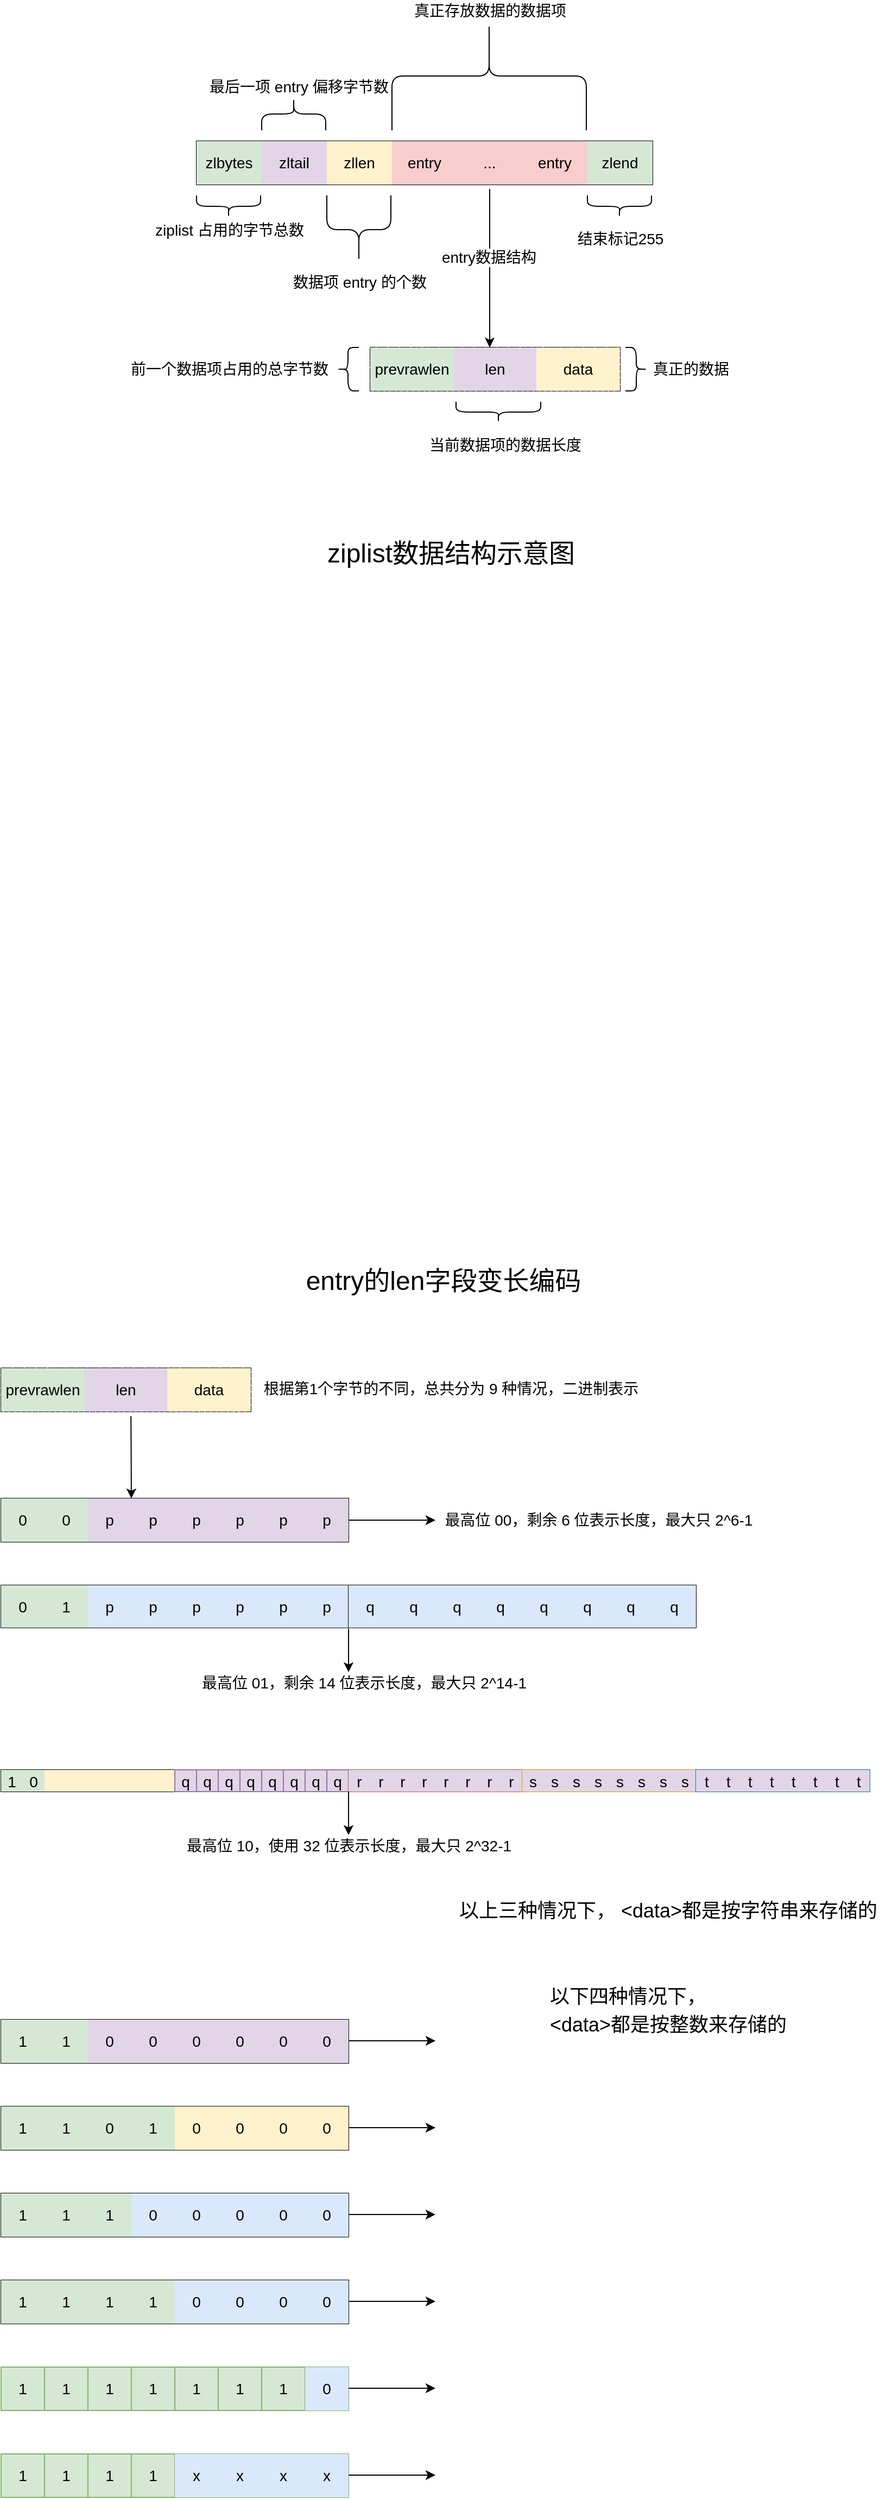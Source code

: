<mxfile version="15.9.5" type="github">
  <diagram id="AsPG1sqcEy5ZO-IUigUk" name="第 1 页">
    <mxGraphModel dx="1094" dy="668" grid="1" gridSize="10" guides="1" tooltips="1" connect="1" arrows="1" fold="1" page="1" pageScale="1" pageWidth="827" pageHeight="1169" background="#FFFFFF" math="0" shadow="0">
      <root>
        <mxCell id="0" />
        <mxCell id="1" parent="0" />
        <mxCell id="89Xa8MBcNrt8iYYgglH2-23" value="" style="shape=table;startSize=0;container=1;collapsible=0;childLayout=tableLayout;fontSize=14;labelBackgroundColor=default;sketch=0;" vertex="1" parent="1">
          <mxGeometry x="180" y="150" width="420" height="40" as="geometry" />
        </mxCell>
        <mxCell id="89Xa8MBcNrt8iYYgglH2-24" value="" style="shape=partialRectangle;collapsible=0;dropTarget=0;pointerEvents=0;fillColor=none;top=0;left=0;bottom=0;right=0;points=[[0,0.5],[1,0.5]];portConstraint=eastwest;fontSize=14;" vertex="1" parent="89Xa8MBcNrt8iYYgglH2-23">
          <mxGeometry width="420" height="40" as="geometry" />
        </mxCell>
        <mxCell id="89Xa8MBcNrt8iYYgglH2-25" value="&lt;div style=&quot;font-size: 14px;&quot;&gt;zlbytes&lt;br style=&quot;font-size: 14px;&quot;&gt;              &lt;/div&gt;" style="shape=partialRectangle;html=1;whiteSpace=wrap;connectable=0;overflow=hidden;fillColor=#d5e8d4;top=0;left=0;bottom=0;right=0;pointerEvents=1;fontSize=14;strokeColor=#82b366;" vertex="1" parent="89Xa8MBcNrt8iYYgglH2-24">
          <mxGeometry width="60" height="40" as="geometry">
            <mxRectangle width="60" height="40" as="alternateBounds" />
          </mxGeometry>
        </mxCell>
        <mxCell id="89Xa8MBcNrt8iYYgglH2-26" value="&lt;div style=&quot;font-size: 14px;&quot;&gt;zltail&lt;br style=&quot;font-size: 14px;&quot;&gt;              &lt;/div&gt;" style="shape=partialRectangle;html=1;whiteSpace=wrap;connectable=0;overflow=hidden;fillColor=#e1d5e7;top=0;left=0;bottom=0;right=0;pointerEvents=1;fontSize=14;strokeColor=#9673a6;" vertex="1" parent="89Xa8MBcNrt8iYYgglH2-24">
          <mxGeometry x="60" width="60" height="40" as="geometry">
            <mxRectangle width="60" height="40" as="alternateBounds" />
          </mxGeometry>
        </mxCell>
        <mxCell id="89Xa8MBcNrt8iYYgglH2-27" value="&lt;div style=&quot;font-size: 14px;&quot;&gt;zllen&lt;br style=&quot;font-size: 14px;&quot;&gt;              &lt;/div&gt;" style="shape=partialRectangle;html=1;whiteSpace=wrap;connectable=0;overflow=hidden;fillColor=#fff2cc;top=0;left=0;bottom=0;right=0;pointerEvents=1;fontSize=14;strokeColor=#d6b656;gradientDirection=radial;" vertex="1" parent="89Xa8MBcNrt8iYYgglH2-24">
          <mxGeometry x="120" width="60" height="40" as="geometry">
            <mxRectangle width="60" height="40" as="alternateBounds" />
          </mxGeometry>
        </mxCell>
        <mxCell id="89Xa8MBcNrt8iYYgglH2-28" value="&lt;div style=&quot;font-size: 14px;&quot;&gt;entry&lt;br style=&quot;font-size: 14px;&quot;&gt;              &lt;/div&gt;" style="shape=partialRectangle;html=1;whiteSpace=wrap;connectable=0;overflow=hidden;fillColor=#f8cecc;top=0;left=0;bottom=0;right=0;pointerEvents=1;fontSize=14;strokeColor=#b85450;" vertex="1" parent="89Xa8MBcNrt8iYYgglH2-24">
          <mxGeometry x="180" width="60" height="40" as="geometry">
            <mxRectangle width="60" height="40" as="alternateBounds" />
          </mxGeometry>
        </mxCell>
        <mxCell id="89Xa8MBcNrt8iYYgglH2-29" value="&lt;div style=&quot;font-size: 14px;&quot;&gt;...&lt;/div&gt;" style="shape=partialRectangle;html=1;whiteSpace=wrap;connectable=0;overflow=hidden;fillColor=#f8cecc;top=0;left=0;bottom=0;right=0;pointerEvents=1;fontSize=14;strokeColor=#b85450;" vertex="1" parent="89Xa8MBcNrt8iYYgglH2-24">
          <mxGeometry x="240" width="60" height="40" as="geometry">
            <mxRectangle width="60" height="40" as="alternateBounds" />
          </mxGeometry>
        </mxCell>
        <mxCell id="89Xa8MBcNrt8iYYgglH2-30" value="&lt;div style=&quot;font-size: 14px;&quot;&gt;entry&lt;br style=&quot;font-size: 14px;&quot;&gt;              &lt;/div&gt;" style="shape=partialRectangle;html=1;whiteSpace=wrap;connectable=0;overflow=hidden;fillColor=#f8cecc;top=0;left=0;bottom=0;right=0;pointerEvents=1;fontSize=14;strokeColor=#b85450;" vertex="1" parent="89Xa8MBcNrt8iYYgglH2-24">
          <mxGeometry x="300" width="60" height="40" as="geometry">
            <mxRectangle width="60" height="40" as="alternateBounds" />
          </mxGeometry>
        </mxCell>
        <mxCell id="89Xa8MBcNrt8iYYgglH2-31" value="&lt;div style=&quot;font-size: 14px;&quot;&gt;zlend&lt;br style=&quot;font-size: 14px;&quot;&gt;              &lt;/div&gt;" style="shape=partialRectangle;html=1;whiteSpace=wrap;connectable=0;overflow=hidden;fillColor=#d5e8d4;top=0;left=0;bottom=0;right=0;pointerEvents=1;fontSize=14;strokeColor=#82b366;" vertex="1" parent="89Xa8MBcNrt8iYYgglH2-24">
          <mxGeometry x="360" width="60" height="40" as="geometry">
            <mxRectangle width="60" height="40" as="alternateBounds" />
          </mxGeometry>
        </mxCell>
        <mxCell id="89Xa8MBcNrt8iYYgglH2-36" value="" style="shape=curlyBracket;whiteSpace=wrap;html=1;rounded=1;flipH=1;labelBackgroundColor=default;sketch=0;fontSize=14;gradientColor=none;gradientDirection=radial;direction=north;" vertex="1" parent="1">
          <mxGeometry x="180" y="200" width="59" height="20" as="geometry" />
        </mxCell>
        <mxCell id="89Xa8MBcNrt8iYYgglH2-37" value="" style="shape=curlyBracket;whiteSpace=wrap;html=1;rounded=1;labelBackgroundColor=default;sketch=0;fontSize=14;gradientColor=none;gradientDirection=radial;direction=south;" vertex="1" parent="1">
          <mxGeometry x="240" y="110" width="59" height="30" as="geometry" />
        </mxCell>
        <mxCell id="89Xa8MBcNrt8iYYgglH2-38" value="" style="shape=curlyBracket;whiteSpace=wrap;html=1;rounded=1;labelBackgroundColor=default;sketch=0;fontSize=14;gradientColor=none;gradientDirection=radial;direction=south;" vertex="1" parent="1">
          <mxGeometry x="360" y="40" width="179" height="100" as="geometry" />
        </mxCell>
        <mxCell id="89Xa8MBcNrt8iYYgglH2-39" value="" style="shape=curlyBracket;whiteSpace=wrap;html=1;rounded=1;flipH=1;labelBackgroundColor=default;sketch=0;fontSize=14;gradientColor=none;gradientDirection=radial;direction=north;" vertex="1" parent="1">
          <mxGeometry x="300" y="200" width="59" height="63" as="geometry" />
        </mxCell>
        <mxCell id="89Xa8MBcNrt8iYYgglH2-40" value="" style="shape=curlyBracket;whiteSpace=wrap;html=1;rounded=1;flipH=1;labelBackgroundColor=default;sketch=0;fontSize=14;gradientColor=none;gradientDirection=radial;direction=north;" vertex="1" parent="1">
          <mxGeometry x="540" y="200" width="59" height="20" as="geometry" />
        </mxCell>
        <mxCell id="89Xa8MBcNrt8iYYgglH2-42" value="ziplist 占用的字节总数" style="text;html=1;resizable=0;autosize=1;align=center;verticalAlign=middle;points=[];fillColor=none;strokeColor=none;rounded=0;labelBackgroundColor=default;sketch=1;fontSize=14;" vertex="1" parent="1">
          <mxGeometry x="134.5" y="221.5" width="150" height="20" as="geometry" />
        </mxCell>
        <mxCell id="89Xa8MBcNrt8iYYgglH2-43" value="最后一项 entry 偏移字节数" style="text;html=1;resizable=0;autosize=1;align=center;verticalAlign=middle;points=[];fillColor=none;strokeColor=none;rounded=0;labelBackgroundColor=default;sketch=1;fontSize=14;" vertex="1" parent="1">
          <mxGeometry x="184" y="90" width="180" height="20" as="geometry" />
        </mxCell>
        <mxCell id="89Xa8MBcNrt8iYYgglH2-44" value="数据项 entry 的个数" style="text;html=1;resizable=0;autosize=1;align=center;verticalAlign=middle;points=[];fillColor=none;strokeColor=none;rounded=0;labelBackgroundColor=default;sketch=1;fontSize=14;" vertex="1" parent="1">
          <mxGeometry x="260" y="270" width="140" height="20" as="geometry" />
        </mxCell>
        <mxCell id="89Xa8MBcNrt8iYYgglH2-45" value="真正存放数据的数据项" style="text;html=1;resizable=0;autosize=1;align=center;verticalAlign=middle;points=[];fillColor=none;strokeColor=none;rounded=0;labelBackgroundColor=default;sketch=1;fontSize=14;" vertex="1" parent="1">
          <mxGeometry x="369.5" y="20" width="160" height="20" as="geometry" />
        </mxCell>
        <mxCell id="89Xa8MBcNrt8iYYgglH2-46" value="结束标记255" style="text;html=1;resizable=0;autosize=1;align=center;verticalAlign=middle;points=[];fillColor=none;strokeColor=none;rounded=0;labelBackgroundColor=default;sketch=1;fontSize=14;" vertex="1" parent="1">
          <mxGeometry x="524.5" y="230" width="90" height="20" as="geometry" />
        </mxCell>
        <mxCell id="89Xa8MBcNrt8iYYgglH2-48" value="" style="endArrow=classic;html=1;rounded=0;fontSize=14;" edge="1" parent="1">
          <mxGeometry width="50" height="50" relative="1" as="geometry">
            <mxPoint x="450" y="194" as="sourcePoint" />
            <mxPoint x="450" y="340" as="targetPoint" />
          </mxGeometry>
        </mxCell>
        <mxCell id="89Xa8MBcNrt8iYYgglH2-70" value="entry数据结构" style="edgeLabel;html=1;align=center;verticalAlign=middle;resizable=0;points=[];fontSize=14;" vertex="1" connectable="0" parent="89Xa8MBcNrt8iYYgglH2-48">
          <mxGeometry x="-0.142" y="-1" relative="1" as="geometry">
            <mxPoint as="offset" />
          </mxGeometry>
        </mxCell>
        <mxCell id="89Xa8MBcNrt8iYYgglH2-49" value="" style="shape=table;startSize=0;container=1;collapsible=0;childLayout=tableLayout;labelBackgroundColor=default;sketch=0;fontSize=14;gradientColor=none;gradientDirection=radial;" vertex="1" parent="1">
          <mxGeometry x="340" y="340" width="230" height="40" as="geometry" />
        </mxCell>
        <mxCell id="89Xa8MBcNrt8iYYgglH2-50" value="" style="shape=partialRectangle;collapsible=0;dropTarget=0;pointerEvents=0;fillColor=#e1d5e7;top=0;left=0;bottom=0;right=0;points=[[0,0.5],[1,0.5]];portConstraint=eastwest;labelBackgroundColor=default;sketch=1;fontSize=14;strokeColor=#9673a6;" vertex="1" parent="89Xa8MBcNrt8iYYgglH2-49">
          <mxGeometry width="230" height="40" as="geometry" />
        </mxCell>
        <mxCell id="89Xa8MBcNrt8iYYgglH2-51" value="&lt;div&gt;prevrawlen&lt;br&gt;              &lt;/div&gt;" style="shape=partialRectangle;html=1;whiteSpace=wrap;connectable=0;overflow=hidden;top=0;left=0;bottom=0;right=0;pointerEvents=1;labelBackgroundColor=none;sketch=0;fontSize=14;fillColor=#d5e8d4;strokeColor=#82b366;" vertex="1" parent="89Xa8MBcNrt8iYYgglH2-50">
          <mxGeometry width="77" height="40" as="geometry">
            <mxRectangle width="77" height="40" as="alternateBounds" />
          </mxGeometry>
        </mxCell>
        <mxCell id="89Xa8MBcNrt8iYYgglH2-52" value="&lt;div&gt;len&lt;br&gt;              &lt;/div&gt;" style="shape=partialRectangle;html=1;whiteSpace=wrap;connectable=0;overflow=hidden;fillColor=#e1d5e7;top=0;left=0;bottom=0;right=0;pointerEvents=1;labelBackgroundColor=none;sketch=0;fontSize=14;strokeColor=#9673a6;" vertex="1" parent="89Xa8MBcNrt8iYYgglH2-50">
          <mxGeometry x="77" width="76" height="40" as="geometry">
            <mxRectangle width="76" height="40" as="alternateBounds" />
          </mxGeometry>
        </mxCell>
        <mxCell id="89Xa8MBcNrt8iYYgglH2-53" value="&lt;div&gt;data&lt;br&gt;              &lt;/div&gt;" style="shape=partialRectangle;html=1;whiteSpace=wrap;connectable=0;overflow=hidden;fillColor=#fff2cc;top=0;left=0;bottom=0;right=0;pointerEvents=1;labelBackgroundColor=none;sketch=0;fontSize=14;strokeColor=#d6b656;" vertex="1" parent="89Xa8MBcNrt8iYYgglH2-50">
          <mxGeometry x="153" width="77" height="40" as="geometry">
            <mxRectangle width="77" height="40" as="alternateBounds" />
          </mxGeometry>
        </mxCell>
        <mxCell id="89Xa8MBcNrt8iYYgglH2-62" value="" style="shape=curlyBracket;whiteSpace=wrap;html=1;rounded=1;flipH=1;labelBackgroundColor=none;sketch=0;fontSize=14;gradientColor=none;gradientDirection=radial;" vertex="1" parent="1">
          <mxGeometry x="575" y="340" width="20" height="40" as="geometry" />
        </mxCell>
        <mxCell id="89Xa8MBcNrt8iYYgglH2-63" value="" style="shape=curlyBracket;whiteSpace=wrap;html=1;rounded=1;flipH=1;labelBackgroundColor=none;sketch=0;fontSize=14;gradientColor=none;gradientDirection=radial;direction=west;" vertex="1" parent="1">
          <mxGeometry x="309.5" y="340" width="20" height="40" as="geometry" />
        </mxCell>
        <mxCell id="89Xa8MBcNrt8iYYgglH2-64" value="" style="shape=curlyBracket;whiteSpace=wrap;html=1;rounded=1;flipH=1;labelBackgroundColor=none;sketch=0;fontSize=14;gradientColor=none;gradientDirection=radial;direction=north;" vertex="1" parent="1">
          <mxGeometry x="419" y="390" width="78" height="19" as="geometry" />
        </mxCell>
        <mxCell id="89Xa8MBcNrt8iYYgglH2-67" value="前一个数据项占用的总字节数" style="text;html=1;resizable=0;autosize=1;align=center;verticalAlign=middle;points=[];fillColor=none;strokeColor=none;rounded=0;labelBackgroundColor=default;sketch=1;fontSize=14;" vertex="1" parent="1">
          <mxGeometry x="110" y="350" width="200" height="20" as="geometry" />
        </mxCell>
        <mxCell id="89Xa8MBcNrt8iYYgglH2-68" value="当前数据项的数据长度" style="text;html=1;resizable=0;autosize=1;align=center;verticalAlign=middle;points=[];fillColor=none;strokeColor=none;rounded=0;labelBackgroundColor=default;sketch=1;fontSize=14;" vertex="1" parent="1">
          <mxGeometry x="384" y="420" width="160" height="20" as="geometry" />
        </mxCell>
        <mxCell id="89Xa8MBcNrt8iYYgglH2-69" value="&lt;div style=&quot;line-height: 1.75 ; text-align: left&quot;&gt;&lt;font style=&quot;font-size: 14px&quot;&gt;真正的数据&lt;/font&gt;&lt;/div&gt;" style="text;html=1;resizable=0;autosize=1;align=center;verticalAlign=middle;points=[];fillColor=none;strokeColor=none;rounded=0;labelBackgroundColor=default;sketch=1;fontSize=14;" vertex="1" parent="1">
          <mxGeometry x="590" y="345" width="90" height="30" as="geometry" />
        </mxCell>
        <mxCell id="89Xa8MBcNrt8iYYgglH2-82" value="&lt;span style=&quot;font-weight: normal&quot;&gt;ziplist数据结构示意图&lt;/span&gt;" style="text;strokeColor=none;fillColor=none;html=1;fontSize=24;fontStyle=1;verticalAlign=middle;align=center;labelBackgroundColor=none;sketch=0;" vertex="1" parent="1">
          <mxGeometry x="270" y="500" width="287" height="60" as="geometry" />
        </mxCell>
        <mxCell id="89Xa8MBcNrt8iYYgglH2-83" value="" style="shape=table;startSize=0;container=1;collapsible=0;childLayout=tableLayout;labelBackgroundColor=none;sketch=0;fontSize=14;gradientColor=none;gradientDirection=radial;" vertex="1" parent="1">
          <mxGeometry y="1400" width="320" height="40" as="geometry" />
        </mxCell>
        <mxCell id="89Xa8MBcNrt8iYYgglH2-84" value="" style="shape=partialRectangle;collapsible=0;dropTarget=0;pointerEvents=0;fillColor=none;top=0;left=0;bottom=0;right=0;points=[[0,0.5],[1,0.5]];portConstraint=eastwest;labelBackgroundColor=none;sketch=0;fontSize=14;" vertex="1" parent="89Xa8MBcNrt8iYYgglH2-83">
          <mxGeometry width="320" height="40" as="geometry" />
        </mxCell>
        <mxCell id="89Xa8MBcNrt8iYYgglH2-85" value="0" style="shape=partialRectangle;html=1;whiteSpace=wrap;connectable=0;overflow=hidden;fillColor=#d5e8d4;top=0;left=0;bottom=0;right=0;pointerEvents=1;labelBackgroundColor=none;sketch=0;fontSize=14;strokeColor=#82b366;" vertex="1" parent="89Xa8MBcNrt8iYYgglH2-84">
          <mxGeometry width="40" height="40" as="geometry">
            <mxRectangle width="40" height="40" as="alternateBounds" />
          </mxGeometry>
        </mxCell>
        <mxCell id="89Xa8MBcNrt8iYYgglH2-86" value="0" style="shape=partialRectangle;html=1;whiteSpace=wrap;connectable=0;overflow=hidden;fillColor=#d5e8d4;top=0;left=0;bottom=0;right=0;pointerEvents=1;labelBackgroundColor=none;sketch=0;fontSize=14;strokeColor=#82b366;" vertex="1" parent="89Xa8MBcNrt8iYYgglH2-84">
          <mxGeometry x="40" width="40" height="40" as="geometry">
            <mxRectangle width="40" height="40" as="alternateBounds" />
          </mxGeometry>
        </mxCell>
        <mxCell id="89Xa8MBcNrt8iYYgglH2-87" value="p" style="shape=partialRectangle;html=1;whiteSpace=wrap;connectable=0;overflow=hidden;fillColor=#e1d5e7;top=0;left=0;bottom=0;right=0;pointerEvents=1;labelBackgroundColor=none;sketch=0;fontSize=14;strokeColor=#9673a6;" vertex="1" parent="89Xa8MBcNrt8iYYgglH2-84">
          <mxGeometry x="80" width="40" height="40" as="geometry">
            <mxRectangle width="40" height="40" as="alternateBounds" />
          </mxGeometry>
        </mxCell>
        <mxCell id="89Xa8MBcNrt8iYYgglH2-88" value="&lt;span&gt;p&lt;/span&gt;" style="shape=partialRectangle;html=1;whiteSpace=wrap;connectable=0;overflow=hidden;fillColor=#e1d5e7;top=0;left=0;bottom=0;right=0;pointerEvents=1;labelBackgroundColor=none;sketch=0;fontSize=14;strokeColor=#9673a6;" vertex="1" parent="89Xa8MBcNrt8iYYgglH2-84">
          <mxGeometry x="120" width="40" height="40" as="geometry">
            <mxRectangle width="40" height="40" as="alternateBounds" />
          </mxGeometry>
        </mxCell>
        <mxCell id="89Xa8MBcNrt8iYYgglH2-89" value="&lt;span&gt;p&lt;/span&gt;" style="shape=partialRectangle;html=1;whiteSpace=wrap;connectable=0;overflow=hidden;fillColor=#e1d5e7;top=0;left=0;bottom=0;right=0;pointerEvents=1;labelBackgroundColor=none;sketch=0;fontSize=14;strokeColor=#9673a6;" vertex="1" parent="89Xa8MBcNrt8iYYgglH2-84">
          <mxGeometry x="160" width="40" height="40" as="geometry">
            <mxRectangle width="40" height="40" as="alternateBounds" />
          </mxGeometry>
        </mxCell>
        <mxCell id="89Xa8MBcNrt8iYYgglH2-90" value="&lt;span&gt;p&lt;/span&gt;" style="shape=partialRectangle;html=1;whiteSpace=wrap;connectable=0;overflow=hidden;fillColor=#e1d5e7;top=0;left=0;bottom=0;right=0;pointerEvents=1;labelBackgroundColor=none;sketch=0;fontSize=14;strokeColor=#9673a6;" vertex="1" parent="89Xa8MBcNrt8iYYgglH2-84">
          <mxGeometry x="200" width="40" height="40" as="geometry">
            <mxRectangle width="40" height="40" as="alternateBounds" />
          </mxGeometry>
        </mxCell>
        <mxCell id="89Xa8MBcNrt8iYYgglH2-91" value="&lt;span&gt;p&lt;/span&gt;" style="shape=partialRectangle;html=1;whiteSpace=wrap;connectable=0;overflow=hidden;fillColor=#e1d5e7;top=0;left=0;bottom=0;right=0;pointerEvents=1;labelBackgroundColor=none;sketch=0;fontSize=14;strokeColor=#9673a6;" vertex="1" parent="89Xa8MBcNrt8iYYgglH2-84">
          <mxGeometry x="240" width="40" height="40" as="geometry">
            <mxRectangle width="40" height="40" as="alternateBounds" />
          </mxGeometry>
        </mxCell>
        <mxCell id="89Xa8MBcNrt8iYYgglH2-92" value="&lt;span&gt;p&lt;/span&gt;" style="shape=partialRectangle;html=1;whiteSpace=wrap;connectable=0;overflow=hidden;fillColor=#e1d5e7;top=0;left=0;bottom=0;right=0;pointerEvents=1;labelBackgroundColor=none;sketch=0;fontSize=14;strokeColor=#9673a6;" vertex="1" parent="89Xa8MBcNrt8iYYgglH2-84">
          <mxGeometry x="280" width="40" height="40" as="geometry">
            <mxRectangle width="40" height="40" as="alternateBounds" />
          </mxGeometry>
        </mxCell>
        <mxCell id="89Xa8MBcNrt8iYYgglH2-113" value="" style="shape=table;startSize=0;container=1;collapsible=0;childLayout=tableLayout;labelBackgroundColor=none;sketch=0;fontSize=14;gradientColor=none;gradientDirection=radial;" vertex="1" parent="1">
          <mxGeometry y="1880" width="320" height="40" as="geometry" />
        </mxCell>
        <mxCell id="89Xa8MBcNrt8iYYgglH2-114" value="" style="shape=partialRectangle;collapsible=0;dropTarget=0;pointerEvents=0;fillColor=none;top=0;left=0;bottom=0;right=0;points=[[0,0.5],[1,0.5]];portConstraint=eastwest;labelBackgroundColor=none;sketch=0;fontSize=14;" vertex="1" parent="89Xa8MBcNrt8iYYgglH2-113">
          <mxGeometry width="320" height="40" as="geometry" />
        </mxCell>
        <mxCell id="89Xa8MBcNrt8iYYgglH2-115" value="1" style="shape=partialRectangle;html=1;whiteSpace=wrap;connectable=0;overflow=hidden;fillColor=#d5e8d4;top=0;left=0;bottom=0;right=0;pointerEvents=1;labelBackgroundColor=none;sketch=0;fontSize=14;strokeColor=#82b366;" vertex="1" parent="89Xa8MBcNrt8iYYgglH2-114">
          <mxGeometry width="40" height="40" as="geometry">
            <mxRectangle width="40" height="40" as="alternateBounds" />
          </mxGeometry>
        </mxCell>
        <mxCell id="89Xa8MBcNrt8iYYgglH2-116" value="1" style="shape=partialRectangle;html=1;whiteSpace=wrap;connectable=0;overflow=hidden;fillColor=#d5e8d4;top=0;left=0;bottom=0;right=0;pointerEvents=1;labelBackgroundColor=none;sketch=0;fontSize=14;strokeColor=#82b366;" vertex="1" parent="89Xa8MBcNrt8iYYgglH2-114">
          <mxGeometry x="40" width="40" height="40" as="geometry">
            <mxRectangle width="40" height="40" as="alternateBounds" />
          </mxGeometry>
        </mxCell>
        <mxCell id="89Xa8MBcNrt8iYYgglH2-117" value="0" style="shape=partialRectangle;html=1;whiteSpace=wrap;connectable=0;overflow=hidden;fillColor=#e1d5e7;top=0;left=0;bottom=0;right=0;pointerEvents=1;labelBackgroundColor=none;sketch=0;fontSize=14;strokeColor=#9673a6;" vertex="1" parent="89Xa8MBcNrt8iYYgglH2-114">
          <mxGeometry x="80" width="40" height="40" as="geometry">
            <mxRectangle width="40" height="40" as="alternateBounds" />
          </mxGeometry>
        </mxCell>
        <mxCell id="89Xa8MBcNrt8iYYgglH2-118" value="0" style="shape=partialRectangle;html=1;whiteSpace=wrap;connectable=0;overflow=hidden;fillColor=#e1d5e7;top=0;left=0;bottom=0;right=0;pointerEvents=1;labelBackgroundColor=none;sketch=0;fontSize=14;strokeColor=#9673a6;" vertex="1" parent="89Xa8MBcNrt8iYYgglH2-114">
          <mxGeometry x="120" width="40" height="40" as="geometry">
            <mxRectangle width="40" height="40" as="alternateBounds" />
          </mxGeometry>
        </mxCell>
        <mxCell id="89Xa8MBcNrt8iYYgglH2-119" value="0" style="shape=partialRectangle;html=1;whiteSpace=wrap;connectable=0;overflow=hidden;fillColor=#e1d5e7;top=0;left=0;bottom=0;right=0;pointerEvents=1;labelBackgroundColor=none;sketch=0;fontSize=14;strokeColor=#9673a6;" vertex="1" parent="89Xa8MBcNrt8iYYgglH2-114">
          <mxGeometry x="160" width="40" height="40" as="geometry">
            <mxRectangle width="40" height="40" as="alternateBounds" />
          </mxGeometry>
        </mxCell>
        <mxCell id="89Xa8MBcNrt8iYYgglH2-120" value="0" style="shape=partialRectangle;html=1;whiteSpace=wrap;connectable=0;overflow=hidden;fillColor=#e1d5e7;top=0;left=0;bottom=0;right=0;pointerEvents=1;labelBackgroundColor=none;sketch=0;fontSize=14;strokeColor=#9673a6;" vertex="1" parent="89Xa8MBcNrt8iYYgglH2-114">
          <mxGeometry x="200" width="40" height="40" as="geometry">
            <mxRectangle width="40" height="40" as="alternateBounds" />
          </mxGeometry>
        </mxCell>
        <mxCell id="89Xa8MBcNrt8iYYgglH2-121" value="0" style="shape=partialRectangle;html=1;whiteSpace=wrap;connectable=0;overflow=hidden;fillColor=#e1d5e7;top=0;left=0;bottom=0;right=0;pointerEvents=1;labelBackgroundColor=none;sketch=0;fontSize=14;strokeColor=#9673a6;" vertex="1" parent="89Xa8MBcNrt8iYYgglH2-114">
          <mxGeometry x="240" width="40" height="40" as="geometry">
            <mxRectangle width="40" height="40" as="alternateBounds" />
          </mxGeometry>
        </mxCell>
        <mxCell id="89Xa8MBcNrt8iYYgglH2-122" value="0" style="shape=partialRectangle;html=1;whiteSpace=wrap;connectable=0;overflow=hidden;fillColor=#e1d5e7;top=0;left=0;bottom=0;right=0;pointerEvents=1;labelBackgroundColor=none;sketch=0;fontSize=14;strokeColor=#9673a6;" vertex="1" parent="89Xa8MBcNrt8iYYgglH2-114">
          <mxGeometry x="280" width="40" height="40" as="geometry">
            <mxRectangle width="40" height="40" as="alternateBounds" />
          </mxGeometry>
        </mxCell>
        <mxCell id="89Xa8MBcNrt8iYYgglH2-123" value="" style="shape=table;startSize=0;container=1;collapsible=0;childLayout=tableLayout;labelBackgroundColor=none;sketch=0;fontSize=14;gradientColor=none;gradientDirection=radial;" vertex="1" parent="1">
          <mxGeometry y="1960" width="320" height="40" as="geometry" />
        </mxCell>
        <mxCell id="89Xa8MBcNrt8iYYgglH2-124" value="" style="shape=partialRectangle;collapsible=0;dropTarget=0;pointerEvents=0;fillColor=none;top=0;left=0;bottom=0;right=0;points=[[0,0.5],[1,0.5]];portConstraint=eastwest;labelBackgroundColor=none;sketch=0;fontSize=14;" vertex="1" parent="89Xa8MBcNrt8iYYgglH2-123">
          <mxGeometry width="320" height="40" as="geometry" />
        </mxCell>
        <mxCell id="89Xa8MBcNrt8iYYgglH2-125" value="1" style="shape=partialRectangle;html=1;whiteSpace=wrap;connectable=0;overflow=hidden;fillColor=#d5e8d4;top=0;left=0;bottom=0;right=0;pointerEvents=1;labelBackgroundColor=none;sketch=0;fontSize=14;strokeColor=#82b366;" vertex="1" parent="89Xa8MBcNrt8iYYgglH2-124">
          <mxGeometry width="40" height="40" as="geometry">
            <mxRectangle width="40" height="40" as="alternateBounds" />
          </mxGeometry>
        </mxCell>
        <mxCell id="89Xa8MBcNrt8iYYgglH2-126" value="1" style="shape=partialRectangle;html=1;whiteSpace=wrap;connectable=0;overflow=hidden;fillColor=#d5e8d4;top=0;left=0;bottom=0;right=0;pointerEvents=1;labelBackgroundColor=none;sketch=0;fontSize=14;strokeColor=#82b366;" vertex="1" parent="89Xa8MBcNrt8iYYgglH2-124">
          <mxGeometry x="40" width="40" height="40" as="geometry">
            <mxRectangle width="40" height="40" as="alternateBounds" />
          </mxGeometry>
        </mxCell>
        <mxCell id="89Xa8MBcNrt8iYYgglH2-127" value="0" style="shape=partialRectangle;html=1;whiteSpace=wrap;connectable=0;overflow=hidden;fillColor=#d5e8d4;top=0;left=0;bottom=0;right=0;pointerEvents=1;labelBackgroundColor=none;sketch=0;fontSize=14;strokeColor=#82b366;" vertex="1" parent="89Xa8MBcNrt8iYYgglH2-124">
          <mxGeometry x="80" width="40" height="40" as="geometry">
            <mxRectangle width="40" height="40" as="alternateBounds" />
          </mxGeometry>
        </mxCell>
        <mxCell id="89Xa8MBcNrt8iYYgglH2-128" value="1" style="shape=partialRectangle;html=1;whiteSpace=wrap;connectable=0;overflow=hidden;fillColor=#d5e8d4;top=0;left=0;bottom=0;right=0;pointerEvents=1;labelBackgroundColor=none;sketch=0;fontSize=14;strokeColor=#82b366;" vertex="1" parent="89Xa8MBcNrt8iYYgglH2-124">
          <mxGeometry x="120" width="40" height="40" as="geometry">
            <mxRectangle width="40" height="40" as="alternateBounds" />
          </mxGeometry>
        </mxCell>
        <mxCell id="89Xa8MBcNrt8iYYgglH2-129" value="0" style="shape=partialRectangle;html=1;whiteSpace=wrap;connectable=0;overflow=hidden;fillColor=#fff2cc;top=0;left=0;bottom=0;right=0;pointerEvents=1;labelBackgroundColor=none;sketch=0;fontSize=14;strokeColor=#d6b656;" vertex="1" parent="89Xa8MBcNrt8iYYgglH2-124">
          <mxGeometry x="160" width="40" height="40" as="geometry">
            <mxRectangle width="40" height="40" as="alternateBounds" />
          </mxGeometry>
        </mxCell>
        <mxCell id="89Xa8MBcNrt8iYYgglH2-130" value="0" style="shape=partialRectangle;html=1;whiteSpace=wrap;connectable=0;overflow=hidden;fillColor=#fff2cc;top=0;left=0;bottom=0;right=0;pointerEvents=1;labelBackgroundColor=none;sketch=0;fontSize=14;strokeColor=#d6b656;" vertex="1" parent="89Xa8MBcNrt8iYYgglH2-124">
          <mxGeometry x="200" width="40" height="40" as="geometry">
            <mxRectangle width="40" height="40" as="alternateBounds" />
          </mxGeometry>
        </mxCell>
        <mxCell id="89Xa8MBcNrt8iYYgglH2-131" value="0" style="shape=partialRectangle;html=1;whiteSpace=wrap;connectable=0;overflow=hidden;fillColor=#fff2cc;top=0;left=0;bottom=0;right=0;pointerEvents=1;labelBackgroundColor=none;sketch=0;fontSize=14;strokeColor=#d6b656;" vertex="1" parent="89Xa8MBcNrt8iYYgglH2-124">
          <mxGeometry x="240" width="40" height="40" as="geometry">
            <mxRectangle width="40" height="40" as="alternateBounds" />
          </mxGeometry>
        </mxCell>
        <mxCell id="89Xa8MBcNrt8iYYgglH2-132" value="0" style="shape=partialRectangle;html=1;whiteSpace=wrap;connectable=0;overflow=hidden;fillColor=#fff2cc;top=0;left=0;bottom=0;right=0;pointerEvents=1;labelBackgroundColor=none;sketch=0;fontSize=14;strokeColor=#d6b656;" vertex="1" parent="89Xa8MBcNrt8iYYgglH2-124">
          <mxGeometry x="280" width="40" height="40" as="geometry">
            <mxRectangle width="40" height="40" as="alternateBounds" />
          </mxGeometry>
        </mxCell>
        <mxCell id="89Xa8MBcNrt8iYYgglH2-133" value="" style="shape=table;startSize=0;container=1;collapsible=0;childLayout=tableLayout;labelBackgroundColor=none;sketch=0;fontSize=14;gradientColor=none;gradientDirection=radial;" vertex="1" parent="1">
          <mxGeometry y="2040" width="320" height="40" as="geometry" />
        </mxCell>
        <mxCell id="89Xa8MBcNrt8iYYgglH2-134" value="" style="shape=partialRectangle;collapsible=0;dropTarget=0;pointerEvents=0;fillColor=none;top=0;left=0;bottom=0;right=0;points=[[0,0.5],[1,0.5]];portConstraint=eastwest;labelBackgroundColor=none;sketch=0;fontSize=14;" vertex="1" parent="89Xa8MBcNrt8iYYgglH2-133">
          <mxGeometry width="320" height="40" as="geometry" />
        </mxCell>
        <mxCell id="89Xa8MBcNrt8iYYgglH2-135" value="1" style="shape=partialRectangle;html=1;whiteSpace=wrap;connectable=0;overflow=hidden;fillColor=#d5e8d4;top=0;left=0;bottom=0;right=0;pointerEvents=1;labelBackgroundColor=none;sketch=0;fontSize=14;strokeColor=#82b366;" vertex="1" parent="89Xa8MBcNrt8iYYgglH2-134">
          <mxGeometry width="40" height="40" as="geometry">
            <mxRectangle width="40" height="40" as="alternateBounds" />
          </mxGeometry>
        </mxCell>
        <mxCell id="89Xa8MBcNrt8iYYgglH2-136" value="1" style="shape=partialRectangle;html=1;whiteSpace=wrap;connectable=0;overflow=hidden;fillColor=#d5e8d4;top=0;left=0;bottom=0;right=0;pointerEvents=1;labelBackgroundColor=none;sketch=0;fontSize=14;strokeColor=#82b366;" vertex="1" parent="89Xa8MBcNrt8iYYgglH2-134">
          <mxGeometry x="40" width="40" height="40" as="geometry">
            <mxRectangle width="40" height="40" as="alternateBounds" />
          </mxGeometry>
        </mxCell>
        <mxCell id="89Xa8MBcNrt8iYYgglH2-137" value="1" style="shape=partialRectangle;html=1;whiteSpace=wrap;connectable=0;overflow=hidden;fillColor=#d5e8d4;top=0;left=0;bottom=0;right=0;pointerEvents=1;labelBackgroundColor=none;sketch=0;fontSize=14;strokeColor=#82b366;" vertex="1" parent="89Xa8MBcNrt8iYYgglH2-134">
          <mxGeometry x="80" width="40" height="40" as="geometry">
            <mxRectangle width="40" height="40" as="alternateBounds" />
          </mxGeometry>
        </mxCell>
        <mxCell id="89Xa8MBcNrt8iYYgglH2-138" value="0" style="shape=partialRectangle;html=1;whiteSpace=wrap;connectable=0;overflow=hidden;fillColor=#dae8fc;top=0;left=0;bottom=0;right=0;pointerEvents=1;labelBackgroundColor=none;sketch=0;fontSize=14;strokeColor=#6c8ebf;" vertex="1" parent="89Xa8MBcNrt8iYYgglH2-134">
          <mxGeometry x="120" width="40" height="40" as="geometry">
            <mxRectangle width="40" height="40" as="alternateBounds" />
          </mxGeometry>
        </mxCell>
        <mxCell id="89Xa8MBcNrt8iYYgglH2-139" value="0" style="shape=partialRectangle;html=1;whiteSpace=wrap;connectable=0;overflow=hidden;fillColor=#dae8fc;top=0;left=0;bottom=0;right=0;pointerEvents=1;labelBackgroundColor=none;sketch=0;fontSize=14;strokeColor=#6c8ebf;" vertex="1" parent="89Xa8MBcNrt8iYYgglH2-134">
          <mxGeometry x="160" width="40" height="40" as="geometry">
            <mxRectangle width="40" height="40" as="alternateBounds" />
          </mxGeometry>
        </mxCell>
        <mxCell id="89Xa8MBcNrt8iYYgglH2-140" value="0" style="shape=partialRectangle;html=1;whiteSpace=wrap;connectable=0;overflow=hidden;fillColor=#dae8fc;top=0;left=0;bottom=0;right=0;pointerEvents=1;labelBackgroundColor=none;sketch=0;fontSize=14;strokeColor=#6c8ebf;" vertex="1" parent="89Xa8MBcNrt8iYYgglH2-134">
          <mxGeometry x="200" width="40" height="40" as="geometry">
            <mxRectangle width="40" height="40" as="alternateBounds" />
          </mxGeometry>
        </mxCell>
        <mxCell id="89Xa8MBcNrt8iYYgglH2-141" value="0" style="shape=partialRectangle;html=1;whiteSpace=wrap;connectable=0;overflow=hidden;fillColor=#dae8fc;top=0;left=0;bottom=0;right=0;pointerEvents=1;labelBackgroundColor=none;sketch=0;fontSize=14;strokeColor=#6c8ebf;" vertex="1" parent="89Xa8MBcNrt8iYYgglH2-134">
          <mxGeometry x="240" width="40" height="40" as="geometry">
            <mxRectangle width="40" height="40" as="alternateBounds" />
          </mxGeometry>
        </mxCell>
        <mxCell id="89Xa8MBcNrt8iYYgglH2-142" value="0" style="shape=partialRectangle;html=1;whiteSpace=wrap;connectable=0;overflow=hidden;fillColor=#dae8fc;top=0;left=0;bottom=0;right=0;pointerEvents=1;labelBackgroundColor=none;sketch=0;fontSize=14;strokeColor=#6c8ebf;" vertex="1" parent="89Xa8MBcNrt8iYYgglH2-134">
          <mxGeometry x="280" width="40" height="40" as="geometry">
            <mxRectangle width="40" height="40" as="alternateBounds" />
          </mxGeometry>
        </mxCell>
        <mxCell id="89Xa8MBcNrt8iYYgglH2-164" value="" style="shape=table;startSize=0;container=1;collapsible=0;childLayout=tableLayout;labelBackgroundColor=none;sketch=0;fontSize=14;gradientColor=none;gradientDirection=radial;" vertex="1" parent="1">
          <mxGeometry y="2120" width="320" height="40" as="geometry" />
        </mxCell>
        <mxCell id="89Xa8MBcNrt8iYYgglH2-165" value="" style="shape=partialRectangle;collapsible=0;dropTarget=0;pointerEvents=0;fillColor=none;top=0;left=0;bottom=0;right=0;points=[[0,0.5],[1,0.5]];portConstraint=eastwest;labelBackgroundColor=none;sketch=0;fontSize=14;" vertex="1" parent="89Xa8MBcNrt8iYYgglH2-164">
          <mxGeometry width="320" height="40" as="geometry" />
        </mxCell>
        <mxCell id="89Xa8MBcNrt8iYYgglH2-166" value="1" style="shape=partialRectangle;html=1;whiteSpace=wrap;connectable=0;overflow=hidden;fillColor=#d5e8d4;top=0;left=0;bottom=0;right=0;pointerEvents=1;labelBackgroundColor=none;sketch=0;fontSize=14;strokeColor=#82b366;" vertex="1" parent="89Xa8MBcNrt8iYYgglH2-165">
          <mxGeometry width="40" height="40" as="geometry">
            <mxRectangle width="40" height="40" as="alternateBounds" />
          </mxGeometry>
        </mxCell>
        <mxCell id="89Xa8MBcNrt8iYYgglH2-167" value="1" style="shape=partialRectangle;html=1;whiteSpace=wrap;connectable=0;overflow=hidden;fillColor=#d5e8d4;top=0;left=0;bottom=0;right=0;pointerEvents=1;labelBackgroundColor=none;sketch=0;fontSize=14;strokeColor=#82b366;" vertex="1" parent="89Xa8MBcNrt8iYYgglH2-165">
          <mxGeometry x="40" width="40" height="40" as="geometry">
            <mxRectangle width="40" height="40" as="alternateBounds" />
          </mxGeometry>
        </mxCell>
        <mxCell id="89Xa8MBcNrt8iYYgglH2-168" value="1" style="shape=partialRectangle;html=1;whiteSpace=wrap;connectable=0;overflow=hidden;fillColor=#d5e8d4;top=0;left=0;bottom=0;right=0;pointerEvents=1;labelBackgroundColor=none;sketch=0;fontSize=14;strokeColor=#82b366;" vertex="1" parent="89Xa8MBcNrt8iYYgglH2-165">
          <mxGeometry x="80" width="40" height="40" as="geometry">
            <mxRectangle width="40" height="40" as="alternateBounds" />
          </mxGeometry>
        </mxCell>
        <mxCell id="89Xa8MBcNrt8iYYgglH2-169" value="1" style="shape=partialRectangle;html=1;whiteSpace=wrap;connectable=0;overflow=hidden;fillColor=#d5e8d4;top=0;left=0;bottom=0;right=0;pointerEvents=1;labelBackgroundColor=none;sketch=0;fontSize=14;strokeColor=#82b366;" vertex="1" parent="89Xa8MBcNrt8iYYgglH2-165">
          <mxGeometry x="120" width="40" height="40" as="geometry">
            <mxRectangle width="40" height="40" as="alternateBounds" />
          </mxGeometry>
        </mxCell>
        <mxCell id="89Xa8MBcNrt8iYYgglH2-170" value="0" style="shape=partialRectangle;html=1;whiteSpace=wrap;connectable=0;overflow=hidden;fillColor=#dae8fc;top=0;left=0;bottom=0;right=0;pointerEvents=1;labelBackgroundColor=none;sketch=0;fontSize=14;strokeColor=#6c8ebf;" vertex="1" parent="89Xa8MBcNrt8iYYgglH2-165">
          <mxGeometry x="160" width="40" height="40" as="geometry">
            <mxRectangle width="40" height="40" as="alternateBounds" />
          </mxGeometry>
        </mxCell>
        <mxCell id="89Xa8MBcNrt8iYYgglH2-171" value="0" style="shape=partialRectangle;html=1;whiteSpace=wrap;connectable=0;overflow=hidden;fillColor=#dae8fc;top=0;left=0;bottom=0;right=0;pointerEvents=1;labelBackgroundColor=none;sketch=0;fontSize=14;strokeColor=#6c8ebf;" vertex="1" parent="89Xa8MBcNrt8iYYgglH2-165">
          <mxGeometry x="200" width="40" height="40" as="geometry">
            <mxRectangle width="40" height="40" as="alternateBounds" />
          </mxGeometry>
        </mxCell>
        <mxCell id="89Xa8MBcNrt8iYYgglH2-172" value="0" style="shape=partialRectangle;html=1;whiteSpace=wrap;connectable=0;overflow=hidden;fillColor=#dae8fc;top=0;left=0;bottom=0;right=0;pointerEvents=1;labelBackgroundColor=none;sketch=0;fontSize=14;strokeColor=#6c8ebf;" vertex="1" parent="89Xa8MBcNrt8iYYgglH2-165">
          <mxGeometry x="240" width="40" height="40" as="geometry">
            <mxRectangle width="40" height="40" as="alternateBounds" />
          </mxGeometry>
        </mxCell>
        <mxCell id="89Xa8MBcNrt8iYYgglH2-173" value="0" style="shape=partialRectangle;html=1;whiteSpace=wrap;connectable=0;overflow=hidden;fillColor=#dae8fc;top=0;left=0;bottom=0;right=0;pointerEvents=1;labelBackgroundColor=none;sketch=0;fontSize=14;strokeColor=#6c8ebf;" vertex="1" parent="89Xa8MBcNrt8iYYgglH2-165">
          <mxGeometry x="280" width="40" height="40" as="geometry">
            <mxRectangle width="40" height="40" as="alternateBounds" />
          </mxGeometry>
        </mxCell>
        <mxCell id="89Xa8MBcNrt8iYYgglH2-174" value="" style="shape=table;startSize=0;container=1;collapsible=0;childLayout=tableLayout;labelBackgroundColor=none;sketch=0;fontSize=14;gradientDirection=radial;fillColor=#d5e8d4;strokeColor=#82b366;" vertex="1" parent="1">
          <mxGeometry y="2200" width="320" height="40" as="geometry" />
        </mxCell>
        <mxCell id="89Xa8MBcNrt8iYYgglH2-175" value="" style="shape=partialRectangle;collapsible=0;dropTarget=0;pointerEvents=0;fillColor=none;top=0;left=0;bottom=0;right=0;points=[[0,0.5],[1,0.5]];portConstraint=eastwest;labelBackgroundColor=none;sketch=0;fontSize=14;" vertex="1" parent="89Xa8MBcNrt8iYYgglH2-174">
          <mxGeometry width="320" height="40" as="geometry" />
        </mxCell>
        <mxCell id="89Xa8MBcNrt8iYYgglH2-176" value="1" style="shape=partialRectangle;html=1;whiteSpace=wrap;connectable=0;overflow=hidden;fillColor=none;top=0;left=0;bottom=0;right=0;pointerEvents=1;labelBackgroundColor=none;sketch=0;fontSize=14;" vertex="1" parent="89Xa8MBcNrt8iYYgglH2-175">
          <mxGeometry width="40" height="40" as="geometry">
            <mxRectangle width="40" height="40" as="alternateBounds" />
          </mxGeometry>
        </mxCell>
        <mxCell id="89Xa8MBcNrt8iYYgglH2-177" value="1" style="shape=partialRectangle;html=1;whiteSpace=wrap;connectable=0;overflow=hidden;fillColor=none;top=0;left=0;bottom=0;right=0;pointerEvents=1;labelBackgroundColor=none;sketch=0;fontSize=14;" vertex="1" parent="89Xa8MBcNrt8iYYgglH2-175">
          <mxGeometry x="40" width="40" height="40" as="geometry">
            <mxRectangle width="40" height="40" as="alternateBounds" />
          </mxGeometry>
        </mxCell>
        <mxCell id="89Xa8MBcNrt8iYYgglH2-178" value="1" style="shape=partialRectangle;html=1;whiteSpace=wrap;connectable=0;overflow=hidden;fillColor=none;top=0;left=0;bottom=0;right=0;pointerEvents=1;labelBackgroundColor=none;sketch=0;fontSize=14;" vertex="1" parent="89Xa8MBcNrt8iYYgglH2-175">
          <mxGeometry x="80" width="40" height="40" as="geometry">
            <mxRectangle width="40" height="40" as="alternateBounds" />
          </mxGeometry>
        </mxCell>
        <mxCell id="89Xa8MBcNrt8iYYgglH2-179" value="1" style="shape=partialRectangle;html=1;whiteSpace=wrap;connectable=0;overflow=hidden;fillColor=none;top=0;left=0;bottom=0;right=0;pointerEvents=1;labelBackgroundColor=none;sketch=0;fontSize=14;" vertex="1" parent="89Xa8MBcNrt8iYYgglH2-175">
          <mxGeometry x="120" width="40" height="40" as="geometry">
            <mxRectangle width="40" height="40" as="alternateBounds" />
          </mxGeometry>
        </mxCell>
        <mxCell id="89Xa8MBcNrt8iYYgglH2-180" value="1" style="shape=partialRectangle;html=1;whiteSpace=wrap;connectable=0;overflow=hidden;fillColor=none;top=0;left=0;bottom=0;right=0;pointerEvents=1;labelBackgroundColor=none;sketch=0;fontSize=14;" vertex="1" parent="89Xa8MBcNrt8iYYgglH2-175">
          <mxGeometry x="160" width="40" height="40" as="geometry">
            <mxRectangle width="40" height="40" as="alternateBounds" />
          </mxGeometry>
        </mxCell>
        <mxCell id="89Xa8MBcNrt8iYYgglH2-181" value="1" style="shape=partialRectangle;html=1;whiteSpace=wrap;connectable=0;overflow=hidden;fillColor=none;top=0;left=0;bottom=0;right=0;pointerEvents=1;labelBackgroundColor=none;sketch=0;fontSize=14;" vertex="1" parent="89Xa8MBcNrt8iYYgglH2-175">
          <mxGeometry x="200" width="40" height="40" as="geometry">
            <mxRectangle width="40" height="40" as="alternateBounds" />
          </mxGeometry>
        </mxCell>
        <mxCell id="89Xa8MBcNrt8iYYgglH2-182" value="1" style="shape=partialRectangle;html=1;whiteSpace=wrap;connectable=0;overflow=hidden;fillColor=none;top=0;left=0;bottom=0;right=0;pointerEvents=1;labelBackgroundColor=none;sketch=0;fontSize=14;" vertex="1" parent="89Xa8MBcNrt8iYYgglH2-175">
          <mxGeometry x="240" width="40" height="40" as="geometry">
            <mxRectangle width="40" height="40" as="alternateBounds" />
          </mxGeometry>
        </mxCell>
        <mxCell id="89Xa8MBcNrt8iYYgglH2-183" value="0" style="shape=partialRectangle;html=1;whiteSpace=wrap;connectable=0;overflow=hidden;fillColor=#dae8fc;top=0;left=0;bottom=0;right=0;pointerEvents=1;labelBackgroundColor=none;sketch=0;fontSize=14;strokeColor=#6c8ebf;" vertex="1" parent="89Xa8MBcNrt8iYYgglH2-175">
          <mxGeometry x="280" width="40" height="40" as="geometry">
            <mxRectangle width="40" height="40" as="alternateBounds" />
          </mxGeometry>
        </mxCell>
        <mxCell id="89Xa8MBcNrt8iYYgglH2-184" value="" style="shape=table;startSize=0;container=1;collapsible=0;childLayout=tableLayout;labelBackgroundColor=none;sketch=0;fontSize=14;gradientDirection=radial;fillColor=#d5e8d4;strokeColor=#82b366;" vertex="1" parent="1">
          <mxGeometry y="2280" width="320" height="40" as="geometry" />
        </mxCell>
        <mxCell id="89Xa8MBcNrt8iYYgglH2-185" value="" style="shape=partialRectangle;collapsible=0;dropTarget=0;pointerEvents=0;fillColor=none;top=0;left=0;bottom=0;right=0;points=[[0,0.5],[1,0.5]];portConstraint=eastwest;labelBackgroundColor=none;sketch=0;fontSize=14;" vertex="1" parent="89Xa8MBcNrt8iYYgglH2-184">
          <mxGeometry width="320" height="40" as="geometry" />
        </mxCell>
        <mxCell id="89Xa8MBcNrt8iYYgglH2-186" value="1" style="shape=partialRectangle;html=1;whiteSpace=wrap;connectable=0;overflow=hidden;fillColor=none;top=0;left=0;bottom=0;right=0;pointerEvents=1;labelBackgroundColor=none;sketch=0;fontSize=14;" vertex="1" parent="89Xa8MBcNrt8iYYgglH2-185">
          <mxGeometry width="40" height="40" as="geometry">
            <mxRectangle width="40" height="40" as="alternateBounds" />
          </mxGeometry>
        </mxCell>
        <mxCell id="89Xa8MBcNrt8iYYgglH2-187" value="1" style="shape=partialRectangle;html=1;whiteSpace=wrap;connectable=0;overflow=hidden;fillColor=none;top=0;left=0;bottom=0;right=0;pointerEvents=1;labelBackgroundColor=none;sketch=0;fontSize=14;" vertex="1" parent="89Xa8MBcNrt8iYYgglH2-185">
          <mxGeometry x="40" width="40" height="40" as="geometry">
            <mxRectangle width="40" height="40" as="alternateBounds" />
          </mxGeometry>
        </mxCell>
        <mxCell id="89Xa8MBcNrt8iYYgglH2-188" value="1" style="shape=partialRectangle;html=1;whiteSpace=wrap;connectable=0;overflow=hidden;fillColor=none;top=0;left=0;bottom=0;right=0;pointerEvents=1;labelBackgroundColor=none;sketch=0;fontSize=14;" vertex="1" parent="89Xa8MBcNrt8iYYgglH2-185">
          <mxGeometry x="80" width="40" height="40" as="geometry">
            <mxRectangle width="40" height="40" as="alternateBounds" />
          </mxGeometry>
        </mxCell>
        <mxCell id="89Xa8MBcNrt8iYYgglH2-189" value="1" style="shape=partialRectangle;html=1;whiteSpace=wrap;connectable=0;overflow=hidden;fillColor=none;top=0;left=0;bottom=0;right=0;pointerEvents=1;labelBackgroundColor=none;sketch=0;fontSize=14;" vertex="1" parent="89Xa8MBcNrt8iYYgglH2-185">
          <mxGeometry x="120" width="40" height="40" as="geometry">
            <mxRectangle width="40" height="40" as="alternateBounds" />
          </mxGeometry>
        </mxCell>
        <mxCell id="89Xa8MBcNrt8iYYgglH2-190" value="x" style="shape=partialRectangle;html=1;whiteSpace=wrap;connectable=0;overflow=hidden;fillColor=#dae8fc;top=0;left=0;bottom=0;right=0;pointerEvents=1;labelBackgroundColor=none;sketch=0;fontSize=14;strokeColor=#6c8ebf;" vertex="1" parent="89Xa8MBcNrt8iYYgglH2-185">
          <mxGeometry x="160" width="40" height="40" as="geometry">
            <mxRectangle width="40" height="40" as="alternateBounds" />
          </mxGeometry>
        </mxCell>
        <mxCell id="89Xa8MBcNrt8iYYgglH2-191" value="x" style="shape=partialRectangle;html=1;whiteSpace=wrap;connectable=0;overflow=hidden;fillColor=#dae8fc;top=0;left=0;bottom=0;right=0;pointerEvents=1;labelBackgroundColor=none;sketch=0;fontSize=14;strokeColor=#6c8ebf;" vertex="1" parent="89Xa8MBcNrt8iYYgglH2-185">
          <mxGeometry x="200" width="40" height="40" as="geometry">
            <mxRectangle width="40" height="40" as="alternateBounds" />
          </mxGeometry>
        </mxCell>
        <mxCell id="89Xa8MBcNrt8iYYgglH2-192" value="x" style="shape=partialRectangle;html=1;whiteSpace=wrap;connectable=0;overflow=hidden;fillColor=#dae8fc;top=0;left=0;bottom=0;right=0;pointerEvents=1;labelBackgroundColor=none;sketch=0;fontSize=14;strokeColor=#6c8ebf;" vertex="1" parent="89Xa8MBcNrt8iYYgglH2-185">
          <mxGeometry x="240" width="40" height="40" as="geometry">
            <mxRectangle width="40" height="40" as="alternateBounds" />
          </mxGeometry>
        </mxCell>
        <mxCell id="89Xa8MBcNrt8iYYgglH2-193" value="x" style="shape=partialRectangle;html=1;whiteSpace=wrap;connectable=0;overflow=hidden;fillColor=#dae8fc;top=0;left=0;bottom=0;right=0;pointerEvents=1;labelBackgroundColor=none;sketch=0;fontSize=14;strokeColor=#6c8ebf;" vertex="1" parent="89Xa8MBcNrt8iYYgglH2-185">
          <mxGeometry x="280" width="40" height="40" as="geometry">
            <mxRectangle width="40" height="40" as="alternateBounds" />
          </mxGeometry>
        </mxCell>
        <mxCell id="89Xa8MBcNrt8iYYgglH2-194" value="&lt;span style=&quot;font-weight: normal&quot;&gt;entry的len字段变长编码&lt;/span&gt;" style="text;strokeColor=none;fillColor=none;html=1;fontSize=24;fontStyle=1;verticalAlign=middle;align=center;labelBackgroundColor=none;sketch=0;" vertex="1" parent="1">
          <mxGeometry x="256" y="1170" width="301" height="60" as="geometry" />
        </mxCell>
        <mxCell id="89Xa8MBcNrt8iYYgglH2-263" value="" style="endArrow=classic;html=1;rounded=0;fontSize=14;" edge="1" parent="1">
          <mxGeometry width="50" height="50" relative="1" as="geometry">
            <mxPoint x="320" y="1420" as="sourcePoint" />
            <mxPoint x="400" y="1420" as="targetPoint" />
          </mxGeometry>
        </mxCell>
        <mxCell id="89Xa8MBcNrt8iYYgglH2-264" value="最高位 00，剩余 6 位表示长度，最大只 2^6-1" style="text;html=1;resizable=0;autosize=1;align=center;verticalAlign=middle;points=[];fillColor=none;strokeColor=none;rounded=0;labelBackgroundColor=none;sketch=0;fontSize=14;" vertex="1" parent="1">
          <mxGeometry x="400" y="1410" width="300" height="20" as="geometry" />
        </mxCell>
        <mxCell id="89Xa8MBcNrt8iYYgglH2-265" value="&lt;div style=&quot;line-height: 1.75 ; text-align: left&quot;&gt;&lt;span style=&quot;font-weight: normal&quot;&gt;&lt;font style=&quot;font-size: 14px&quot;&gt;根据第1个字节的不同，总共分为 9 种情况，二进制表示&lt;/font&gt;&lt;/span&gt;&lt;/div&gt;" style="text;strokeColor=none;fillColor=none;html=1;fontSize=24;fontStyle=1;verticalAlign=middle;align=center;labelBackgroundColor=none;sketch=0;" vertex="1" parent="1">
          <mxGeometry x="194" y="1270" width="440" height="49" as="geometry" />
        </mxCell>
        <mxCell id="89Xa8MBcNrt8iYYgglH2-266" value="" style="group" vertex="1" connectable="0" parent="1">
          <mxGeometry y="1480" width="640" height="39" as="geometry" />
        </mxCell>
        <mxCell id="89Xa8MBcNrt8iYYgglH2-93" value="" style="shape=table;startSize=0;container=1;collapsible=0;childLayout=tableLayout;labelBackgroundColor=none;sketch=0;fontSize=14;gradientColor=none;gradientDirection=radial;" vertex="1" parent="89Xa8MBcNrt8iYYgglH2-266">
          <mxGeometry width="320" height="39" as="geometry" />
        </mxCell>
        <mxCell id="89Xa8MBcNrt8iYYgglH2-94" value="" style="shape=partialRectangle;collapsible=0;dropTarget=0;pointerEvents=0;fillColor=none;top=0;left=0;bottom=0;right=0;points=[[0,0.5],[1,0.5]];portConstraint=eastwest;labelBackgroundColor=none;sketch=0;fontSize=14;" vertex="1" parent="89Xa8MBcNrt8iYYgglH2-93">
          <mxGeometry width="320" height="39" as="geometry" />
        </mxCell>
        <mxCell id="89Xa8MBcNrt8iYYgglH2-95" value="0" style="shape=partialRectangle;html=1;whiteSpace=wrap;connectable=0;overflow=hidden;fillColor=#d5e8d4;top=0;left=0;bottom=0;right=0;pointerEvents=1;labelBackgroundColor=none;sketch=0;fontSize=14;strokeColor=#82b366;" vertex="1" parent="89Xa8MBcNrt8iYYgglH2-94">
          <mxGeometry width="40" height="39" as="geometry">
            <mxRectangle width="40" height="39" as="alternateBounds" />
          </mxGeometry>
        </mxCell>
        <mxCell id="89Xa8MBcNrt8iYYgglH2-96" value="1" style="shape=partialRectangle;html=1;whiteSpace=wrap;connectable=0;overflow=hidden;fillColor=#d5e8d4;top=0;left=0;bottom=0;right=0;pointerEvents=1;labelBackgroundColor=none;sketch=0;fontSize=14;strokeColor=#82b366;" vertex="1" parent="89Xa8MBcNrt8iYYgglH2-94">
          <mxGeometry x="40" width="40" height="39" as="geometry">
            <mxRectangle width="40" height="39" as="alternateBounds" />
          </mxGeometry>
        </mxCell>
        <mxCell id="89Xa8MBcNrt8iYYgglH2-97" value="&lt;span&gt;p&lt;/span&gt;" style="shape=partialRectangle;html=1;whiteSpace=wrap;connectable=0;overflow=hidden;fillColor=#dae8fc;top=0;left=0;bottom=0;right=0;pointerEvents=1;labelBackgroundColor=none;sketch=0;fontSize=14;strokeColor=#6c8ebf;" vertex="1" parent="89Xa8MBcNrt8iYYgglH2-94">
          <mxGeometry x="80" width="40" height="39" as="geometry">
            <mxRectangle width="40" height="39" as="alternateBounds" />
          </mxGeometry>
        </mxCell>
        <mxCell id="89Xa8MBcNrt8iYYgglH2-98" value="&lt;span&gt;p&lt;/span&gt;" style="shape=partialRectangle;html=1;whiteSpace=wrap;connectable=0;overflow=hidden;fillColor=#dae8fc;top=0;left=0;bottom=0;right=0;pointerEvents=1;labelBackgroundColor=none;sketch=0;fontSize=14;strokeColor=#6c8ebf;" vertex="1" parent="89Xa8MBcNrt8iYYgglH2-94">
          <mxGeometry x="120" width="40" height="39" as="geometry">
            <mxRectangle width="40" height="39" as="alternateBounds" />
          </mxGeometry>
        </mxCell>
        <mxCell id="89Xa8MBcNrt8iYYgglH2-99" value="&lt;span&gt;p&lt;/span&gt;" style="shape=partialRectangle;html=1;whiteSpace=wrap;connectable=0;overflow=hidden;fillColor=#dae8fc;top=0;left=0;bottom=0;right=0;pointerEvents=1;labelBackgroundColor=none;sketch=0;fontSize=14;strokeColor=#6c8ebf;" vertex="1" parent="89Xa8MBcNrt8iYYgglH2-94">
          <mxGeometry x="160" width="40" height="39" as="geometry">
            <mxRectangle width="40" height="39" as="alternateBounds" />
          </mxGeometry>
        </mxCell>
        <mxCell id="89Xa8MBcNrt8iYYgglH2-100" value="&lt;span&gt;p&lt;/span&gt;" style="shape=partialRectangle;html=1;whiteSpace=wrap;connectable=0;overflow=hidden;fillColor=#dae8fc;top=0;left=0;bottom=0;right=0;pointerEvents=1;labelBackgroundColor=none;sketch=0;fontSize=14;strokeColor=#6c8ebf;" vertex="1" parent="89Xa8MBcNrt8iYYgglH2-94">
          <mxGeometry x="200" width="40" height="39" as="geometry">
            <mxRectangle width="40" height="39" as="alternateBounds" />
          </mxGeometry>
        </mxCell>
        <mxCell id="89Xa8MBcNrt8iYYgglH2-101" value="&lt;span&gt;p&lt;/span&gt;" style="shape=partialRectangle;html=1;whiteSpace=wrap;connectable=0;overflow=hidden;fillColor=#dae8fc;top=0;left=0;bottom=0;right=0;pointerEvents=1;labelBackgroundColor=none;sketch=0;fontSize=14;strokeColor=#6c8ebf;" vertex="1" parent="89Xa8MBcNrt8iYYgglH2-94">
          <mxGeometry x="240" width="40" height="39" as="geometry">
            <mxRectangle width="40" height="39" as="alternateBounds" />
          </mxGeometry>
        </mxCell>
        <mxCell id="89Xa8MBcNrt8iYYgglH2-102" value="&lt;span&gt;p&lt;/span&gt;" style="shape=partialRectangle;html=1;whiteSpace=wrap;connectable=0;overflow=hidden;fillColor=#dae8fc;top=0;left=0;bottom=0;right=0;pointerEvents=1;labelBackgroundColor=none;sketch=0;fontSize=14;strokeColor=#6c8ebf;" vertex="1" parent="89Xa8MBcNrt8iYYgglH2-94">
          <mxGeometry x="280" width="40" height="39" as="geometry">
            <mxRectangle width="40" height="39" as="alternateBounds" />
          </mxGeometry>
        </mxCell>
        <mxCell id="89Xa8MBcNrt8iYYgglH2-195" value="" style="shape=table;startSize=0;container=1;collapsible=0;childLayout=tableLayout;labelBackgroundColor=none;sketch=0;fontSize=14;gradientColor=none;gradientDirection=radial;" vertex="1" parent="89Xa8MBcNrt8iYYgglH2-266">
          <mxGeometry x="320" width="320" height="39" as="geometry" />
        </mxCell>
        <mxCell id="89Xa8MBcNrt8iYYgglH2-196" value="" style="shape=partialRectangle;collapsible=0;dropTarget=0;pointerEvents=0;fillColor=none;top=0;left=0;bottom=0;right=0;points=[[0,0.5],[1,0.5]];portConstraint=eastwest;labelBackgroundColor=none;sketch=0;fontSize=14;" vertex="1" parent="89Xa8MBcNrt8iYYgglH2-195">
          <mxGeometry width="320" height="39" as="geometry" />
        </mxCell>
        <mxCell id="89Xa8MBcNrt8iYYgglH2-197" value="q" style="shape=partialRectangle;html=1;whiteSpace=wrap;connectable=0;overflow=hidden;fillColor=#dae8fc;top=0;left=0;bottom=0;right=0;pointerEvents=1;labelBackgroundColor=none;sketch=0;fontSize=14;strokeColor=#6c8ebf;" vertex="1" parent="89Xa8MBcNrt8iYYgglH2-196">
          <mxGeometry width="40" height="39" as="geometry">
            <mxRectangle width="40" height="39" as="alternateBounds" />
          </mxGeometry>
        </mxCell>
        <mxCell id="89Xa8MBcNrt8iYYgglH2-198" value="&lt;span&gt;q&lt;/span&gt;" style="shape=partialRectangle;html=1;whiteSpace=wrap;connectable=0;overflow=hidden;fillColor=#dae8fc;top=0;left=0;bottom=0;right=0;pointerEvents=1;labelBackgroundColor=none;sketch=0;fontSize=14;strokeColor=#6c8ebf;" vertex="1" parent="89Xa8MBcNrt8iYYgglH2-196">
          <mxGeometry x="40" width="40" height="39" as="geometry">
            <mxRectangle width="40" height="39" as="alternateBounds" />
          </mxGeometry>
        </mxCell>
        <mxCell id="89Xa8MBcNrt8iYYgglH2-199" value="&lt;span&gt;q&lt;/span&gt;" style="shape=partialRectangle;html=1;whiteSpace=wrap;connectable=0;overflow=hidden;fillColor=#dae8fc;top=0;left=0;bottom=0;right=0;pointerEvents=1;labelBackgroundColor=none;sketch=0;fontSize=14;strokeColor=#6c8ebf;" vertex="1" parent="89Xa8MBcNrt8iYYgglH2-196">
          <mxGeometry x="80" width="40" height="39" as="geometry">
            <mxRectangle width="40" height="39" as="alternateBounds" />
          </mxGeometry>
        </mxCell>
        <mxCell id="89Xa8MBcNrt8iYYgglH2-200" value="&lt;span&gt;q&lt;/span&gt;" style="shape=partialRectangle;html=1;whiteSpace=wrap;connectable=0;overflow=hidden;fillColor=#dae8fc;top=0;left=0;bottom=0;right=0;pointerEvents=1;labelBackgroundColor=none;sketch=0;fontSize=14;strokeColor=#6c8ebf;" vertex="1" parent="89Xa8MBcNrt8iYYgglH2-196">
          <mxGeometry x="120" width="40" height="39" as="geometry">
            <mxRectangle width="40" height="39" as="alternateBounds" />
          </mxGeometry>
        </mxCell>
        <mxCell id="89Xa8MBcNrt8iYYgglH2-201" value="&lt;span&gt;q&lt;/span&gt;" style="shape=partialRectangle;html=1;whiteSpace=wrap;connectable=0;overflow=hidden;fillColor=#dae8fc;top=0;left=0;bottom=0;right=0;pointerEvents=1;labelBackgroundColor=none;sketch=0;fontSize=14;strokeColor=#6c8ebf;" vertex="1" parent="89Xa8MBcNrt8iYYgglH2-196">
          <mxGeometry x="160" width="40" height="39" as="geometry">
            <mxRectangle width="40" height="39" as="alternateBounds" />
          </mxGeometry>
        </mxCell>
        <mxCell id="89Xa8MBcNrt8iYYgglH2-202" value="&lt;span&gt;q&lt;/span&gt;" style="shape=partialRectangle;html=1;whiteSpace=wrap;connectable=0;overflow=hidden;fillColor=#dae8fc;top=0;left=0;bottom=0;right=0;pointerEvents=1;labelBackgroundColor=none;sketch=0;fontSize=14;strokeColor=#6c8ebf;" vertex="1" parent="89Xa8MBcNrt8iYYgglH2-196">
          <mxGeometry x="200" width="40" height="39" as="geometry">
            <mxRectangle width="40" height="39" as="alternateBounds" />
          </mxGeometry>
        </mxCell>
        <mxCell id="89Xa8MBcNrt8iYYgglH2-203" value="&lt;span&gt;q&lt;/span&gt;" style="shape=partialRectangle;html=1;whiteSpace=wrap;connectable=0;overflow=hidden;fillColor=#dae8fc;top=0;left=0;bottom=0;right=0;pointerEvents=1;labelBackgroundColor=none;sketch=0;fontSize=14;strokeColor=#6c8ebf;" vertex="1" parent="89Xa8MBcNrt8iYYgglH2-196">
          <mxGeometry x="240" width="40" height="39" as="geometry">
            <mxRectangle width="40" height="39" as="alternateBounds" />
          </mxGeometry>
        </mxCell>
        <mxCell id="89Xa8MBcNrt8iYYgglH2-204" value="&lt;span&gt;q&lt;/span&gt;" style="shape=partialRectangle;html=1;whiteSpace=wrap;connectable=0;overflow=hidden;fillColor=#dae8fc;top=0;left=0;bottom=0;right=0;pointerEvents=1;labelBackgroundColor=none;sketch=0;fontSize=14;strokeColor=#6c8ebf;" vertex="1" parent="89Xa8MBcNrt8iYYgglH2-196">
          <mxGeometry x="280" width="40" height="39" as="geometry">
            <mxRectangle width="40" height="39" as="alternateBounds" />
          </mxGeometry>
        </mxCell>
        <mxCell id="89Xa8MBcNrt8iYYgglH2-267" value="" style="group" vertex="1" connectable="0" parent="1">
          <mxGeometry y="1650" width="800" height="20" as="geometry" />
        </mxCell>
        <mxCell id="89Xa8MBcNrt8iYYgglH2-103" value="" style="shape=table;startSize=0;container=1;collapsible=0;childLayout=tableLayout;labelBackgroundColor=none;sketch=0;fontSize=14;gradientColor=none;gradientDirection=radial;" vertex="1" parent="89Xa8MBcNrt8iYYgglH2-267">
          <mxGeometry width="160" height="20" as="geometry" />
        </mxCell>
        <mxCell id="89Xa8MBcNrt8iYYgglH2-104" value="" style="shape=partialRectangle;collapsible=0;dropTarget=0;pointerEvents=0;fillColor=none;top=0;left=0;bottom=0;right=0;points=[[0,0.5],[1,0.5]];portConstraint=eastwest;labelBackgroundColor=none;sketch=0;fontSize=14;" vertex="1" parent="89Xa8MBcNrt8iYYgglH2-103">
          <mxGeometry width="160" height="20" as="geometry" />
        </mxCell>
        <mxCell id="89Xa8MBcNrt8iYYgglH2-105" value="1" style="shape=partialRectangle;html=1;whiteSpace=wrap;connectable=0;overflow=hidden;fillColor=#d5e8d4;top=0;left=0;bottom=0;right=0;pointerEvents=1;labelBackgroundColor=none;sketch=0;fontSize=14;strokeColor=#82b366;" vertex="1" parent="89Xa8MBcNrt8iYYgglH2-104">
          <mxGeometry width="20" height="20" as="geometry">
            <mxRectangle width="20" height="20" as="alternateBounds" />
          </mxGeometry>
        </mxCell>
        <mxCell id="89Xa8MBcNrt8iYYgglH2-106" value="0" style="shape=partialRectangle;html=1;whiteSpace=wrap;connectable=0;overflow=hidden;fillColor=#d5e8d4;top=0;left=0;bottom=0;right=0;pointerEvents=1;labelBackgroundColor=none;sketch=0;fontSize=14;strokeColor=#82b366;" vertex="1" parent="89Xa8MBcNrt8iYYgglH2-104">
          <mxGeometry x="20" width="20" height="20" as="geometry">
            <mxRectangle width="20" height="20" as="alternateBounds" />
          </mxGeometry>
        </mxCell>
        <mxCell id="89Xa8MBcNrt8iYYgglH2-107" value="" style="shape=partialRectangle;html=1;whiteSpace=wrap;connectable=0;overflow=hidden;fillColor=#fff2cc;top=0;left=0;bottom=0;right=0;pointerEvents=1;labelBackgroundColor=none;sketch=0;fontSize=14;strokeColor=#d6b656;" vertex="1" parent="89Xa8MBcNrt8iYYgglH2-104">
          <mxGeometry x="40" width="20" height="20" as="geometry">
            <mxRectangle width="20" height="20" as="alternateBounds" />
          </mxGeometry>
        </mxCell>
        <mxCell id="89Xa8MBcNrt8iYYgglH2-108" value="" style="shape=partialRectangle;html=1;whiteSpace=wrap;connectable=0;overflow=hidden;fillColor=#fff2cc;top=0;left=0;bottom=0;right=0;pointerEvents=1;labelBackgroundColor=none;sketch=0;fontSize=14;strokeColor=#d6b656;" vertex="1" parent="89Xa8MBcNrt8iYYgglH2-104">
          <mxGeometry x="60" width="20" height="20" as="geometry">
            <mxRectangle width="20" height="20" as="alternateBounds" />
          </mxGeometry>
        </mxCell>
        <mxCell id="89Xa8MBcNrt8iYYgglH2-109" value="" style="shape=partialRectangle;html=1;whiteSpace=wrap;connectable=0;overflow=hidden;fillColor=#fff2cc;top=0;left=0;bottom=0;right=0;pointerEvents=1;labelBackgroundColor=none;sketch=0;fontSize=14;strokeColor=#d6b656;" vertex="1" parent="89Xa8MBcNrt8iYYgglH2-104">
          <mxGeometry x="80" width="20" height="20" as="geometry">
            <mxRectangle width="20" height="20" as="alternateBounds" />
          </mxGeometry>
        </mxCell>
        <mxCell id="89Xa8MBcNrt8iYYgglH2-110" value="" style="shape=partialRectangle;html=1;whiteSpace=wrap;connectable=0;overflow=hidden;fillColor=#fff2cc;top=0;left=0;bottom=0;right=0;pointerEvents=1;labelBackgroundColor=none;sketch=0;fontSize=14;strokeColor=#d6b656;" vertex="1" parent="89Xa8MBcNrt8iYYgglH2-104">
          <mxGeometry x="100" width="20" height="20" as="geometry">
            <mxRectangle width="20" height="20" as="alternateBounds" />
          </mxGeometry>
        </mxCell>
        <mxCell id="89Xa8MBcNrt8iYYgglH2-111" value="" style="shape=partialRectangle;html=1;whiteSpace=wrap;connectable=0;overflow=hidden;fillColor=#fff2cc;top=0;left=0;bottom=0;right=0;pointerEvents=1;labelBackgroundColor=none;sketch=0;fontSize=14;strokeColor=#d6b656;" vertex="1" parent="89Xa8MBcNrt8iYYgglH2-104">
          <mxGeometry x="120" width="20" height="20" as="geometry">
            <mxRectangle width="20" height="20" as="alternateBounds" />
          </mxGeometry>
        </mxCell>
        <mxCell id="89Xa8MBcNrt8iYYgglH2-112" value="" style="shape=partialRectangle;html=1;whiteSpace=wrap;connectable=0;overflow=hidden;fillColor=#fff2cc;top=0;left=0;bottom=0;right=0;pointerEvents=1;labelBackgroundColor=none;sketch=0;fontSize=14;strokeColor=#d6b656;" vertex="1" parent="89Xa8MBcNrt8iYYgglH2-104">
          <mxGeometry x="140" width="20" height="20" as="geometry">
            <mxRectangle width="20" height="20" as="alternateBounds" />
          </mxGeometry>
        </mxCell>
        <mxCell id="89Xa8MBcNrt8iYYgglH2-214" value="" style="shape=table;startSize=0;container=1;collapsible=0;childLayout=tableLayout;labelBackgroundColor=none;sketch=0;fontSize=14;gradientDirection=radial;fillColor=#e1d5e7;strokeColor=#9673a6;" vertex="1" parent="89Xa8MBcNrt8iYYgglH2-267">
          <mxGeometry x="160" width="160" height="20" as="geometry" />
        </mxCell>
        <mxCell id="89Xa8MBcNrt8iYYgglH2-215" value="" style="shape=partialRectangle;collapsible=0;dropTarget=0;pointerEvents=0;fillColor=none;top=0;left=0;bottom=0;right=0;points=[[0,0.5],[1,0.5]];portConstraint=eastwest;labelBackgroundColor=none;sketch=0;fontSize=14;" vertex="1" parent="89Xa8MBcNrt8iYYgglH2-214">
          <mxGeometry width="160" height="20" as="geometry" />
        </mxCell>
        <mxCell id="89Xa8MBcNrt8iYYgglH2-216" value="q" style="shape=partialRectangle;html=1;whiteSpace=wrap;connectable=0;overflow=hidden;fillColor=none;top=0;left=0;bottom=0;right=0;pointerEvents=1;labelBackgroundColor=none;sketch=0;fontSize=14;" vertex="1" parent="89Xa8MBcNrt8iYYgglH2-215">
          <mxGeometry width="20" height="20" as="geometry">
            <mxRectangle width="20" height="20" as="alternateBounds" />
          </mxGeometry>
        </mxCell>
        <mxCell id="89Xa8MBcNrt8iYYgglH2-217" value="&lt;span&gt;q&lt;/span&gt;" style="shape=partialRectangle;html=1;whiteSpace=wrap;connectable=0;overflow=hidden;fillColor=none;top=0;left=0;bottom=0;right=0;pointerEvents=1;labelBackgroundColor=none;sketch=0;fontSize=14;" vertex="1" parent="89Xa8MBcNrt8iYYgglH2-215">
          <mxGeometry x="20" width="20" height="20" as="geometry">
            <mxRectangle width="20" height="20" as="alternateBounds" />
          </mxGeometry>
        </mxCell>
        <mxCell id="89Xa8MBcNrt8iYYgglH2-218" value="&lt;span&gt;q&lt;/span&gt;" style="shape=partialRectangle;html=1;whiteSpace=wrap;connectable=0;overflow=hidden;fillColor=none;top=0;left=0;bottom=0;right=0;pointerEvents=1;labelBackgroundColor=none;sketch=0;fontSize=14;" vertex="1" parent="89Xa8MBcNrt8iYYgglH2-215">
          <mxGeometry x="40" width="20" height="20" as="geometry">
            <mxRectangle width="20" height="20" as="alternateBounds" />
          </mxGeometry>
        </mxCell>
        <mxCell id="89Xa8MBcNrt8iYYgglH2-219" value="&lt;span&gt;q&lt;/span&gt;" style="shape=partialRectangle;html=1;whiteSpace=wrap;connectable=0;overflow=hidden;fillColor=none;top=0;left=0;bottom=0;right=0;pointerEvents=1;labelBackgroundColor=none;sketch=0;fontSize=14;" vertex="1" parent="89Xa8MBcNrt8iYYgglH2-215">
          <mxGeometry x="60" width="20" height="20" as="geometry">
            <mxRectangle width="20" height="20" as="alternateBounds" />
          </mxGeometry>
        </mxCell>
        <mxCell id="89Xa8MBcNrt8iYYgglH2-220" value="&lt;span&gt;q&lt;/span&gt;" style="shape=partialRectangle;html=1;whiteSpace=wrap;connectable=0;overflow=hidden;fillColor=none;top=0;left=0;bottom=0;right=0;pointerEvents=1;labelBackgroundColor=none;sketch=0;fontSize=14;" vertex="1" parent="89Xa8MBcNrt8iYYgglH2-215">
          <mxGeometry x="80" width="20" height="20" as="geometry">
            <mxRectangle width="20" height="20" as="alternateBounds" />
          </mxGeometry>
        </mxCell>
        <mxCell id="89Xa8MBcNrt8iYYgglH2-221" value="&lt;span&gt;q&lt;/span&gt;" style="shape=partialRectangle;html=1;whiteSpace=wrap;connectable=0;overflow=hidden;fillColor=none;top=0;left=0;bottom=0;right=0;pointerEvents=1;labelBackgroundColor=none;sketch=0;fontSize=14;" vertex="1" parent="89Xa8MBcNrt8iYYgglH2-215">
          <mxGeometry x="100" width="20" height="20" as="geometry">
            <mxRectangle width="20" height="20" as="alternateBounds" />
          </mxGeometry>
        </mxCell>
        <mxCell id="89Xa8MBcNrt8iYYgglH2-222" value="&lt;span&gt;q&lt;/span&gt;" style="shape=partialRectangle;html=1;whiteSpace=wrap;connectable=0;overflow=hidden;fillColor=none;top=0;left=0;bottom=0;right=0;pointerEvents=1;labelBackgroundColor=none;sketch=0;fontSize=14;" vertex="1" parent="89Xa8MBcNrt8iYYgglH2-215">
          <mxGeometry x="120" width="20" height="20" as="geometry">
            <mxRectangle width="20" height="20" as="alternateBounds" />
          </mxGeometry>
        </mxCell>
        <mxCell id="89Xa8MBcNrt8iYYgglH2-223" value="&lt;span&gt;q&lt;/span&gt;" style="shape=partialRectangle;html=1;whiteSpace=wrap;connectable=0;overflow=hidden;fillColor=none;top=0;left=0;bottom=0;right=0;pointerEvents=1;labelBackgroundColor=none;sketch=0;fontSize=14;" vertex="1" parent="89Xa8MBcNrt8iYYgglH2-215">
          <mxGeometry x="140" width="20" height="20" as="geometry">
            <mxRectangle width="20" height="20" as="alternateBounds" />
          </mxGeometry>
        </mxCell>
        <mxCell id="89Xa8MBcNrt8iYYgglH2-224" value="" style="shape=table;startSize=0;container=1;collapsible=0;childLayout=tableLayout;labelBackgroundColor=none;sketch=0;fontSize=14;gradientDirection=radial;fillColor=#f8cecc;strokeColor=#b85450;" vertex="1" parent="89Xa8MBcNrt8iYYgglH2-267">
          <mxGeometry x="320" width="160" height="20" as="geometry" />
        </mxCell>
        <mxCell id="89Xa8MBcNrt8iYYgglH2-225" value="" style="shape=partialRectangle;collapsible=0;dropTarget=0;pointerEvents=0;fillColor=none;top=0;left=0;bottom=0;right=0;points=[[0,0.5],[1,0.5]];portConstraint=eastwest;labelBackgroundColor=none;sketch=0;fontSize=14;" vertex="1" parent="89Xa8MBcNrt8iYYgglH2-224">
          <mxGeometry width="160" height="20" as="geometry" />
        </mxCell>
        <mxCell id="89Xa8MBcNrt8iYYgglH2-226" value="r" style="shape=partialRectangle;html=1;whiteSpace=wrap;connectable=0;overflow=hidden;fillColor=#e1d5e7;top=0;left=0;bottom=0;right=0;pointerEvents=1;labelBackgroundColor=none;sketch=0;fontSize=14;strokeColor=#9673a6;" vertex="1" parent="89Xa8MBcNrt8iYYgglH2-225">
          <mxGeometry width="20" height="20" as="geometry">
            <mxRectangle width="20" height="20" as="alternateBounds" />
          </mxGeometry>
        </mxCell>
        <mxCell id="89Xa8MBcNrt8iYYgglH2-227" value="r" style="shape=partialRectangle;html=1;whiteSpace=wrap;connectable=0;overflow=hidden;fillColor=#e1d5e7;top=0;left=0;bottom=0;right=0;pointerEvents=1;labelBackgroundColor=none;sketch=0;fontSize=14;strokeColor=#9673a6;" vertex="1" parent="89Xa8MBcNrt8iYYgglH2-225">
          <mxGeometry x="20" width="20" height="20" as="geometry">
            <mxRectangle width="20" height="20" as="alternateBounds" />
          </mxGeometry>
        </mxCell>
        <mxCell id="89Xa8MBcNrt8iYYgglH2-228" value="r" style="shape=partialRectangle;html=1;whiteSpace=wrap;connectable=0;overflow=hidden;fillColor=#e1d5e7;top=0;left=0;bottom=0;right=0;pointerEvents=1;labelBackgroundColor=none;sketch=0;fontSize=14;strokeColor=#9673a6;" vertex="1" parent="89Xa8MBcNrt8iYYgglH2-225">
          <mxGeometry x="40" width="20" height="20" as="geometry">
            <mxRectangle width="20" height="20" as="alternateBounds" />
          </mxGeometry>
        </mxCell>
        <mxCell id="89Xa8MBcNrt8iYYgglH2-229" value="r" style="shape=partialRectangle;html=1;whiteSpace=wrap;connectable=0;overflow=hidden;fillColor=#e1d5e7;top=0;left=0;bottom=0;right=0;pointerEvents=1;labelBackgroundColor=none;sketch=0;fontSize=14;strokeColor=#9673a6;" vertex="1" parent="89Xa8MBcNrt8iYYgglH2-225">
          <mxGeometry x="60" width="20" height="20" as="geometry">
            <mxRectangle width="20" height="20" as="alternateBounds" />
          </mxGeometry>
        </mxCell>
        <mxCell id="89Xa8MBcNrt8iYYgglH2-230" value="r" style="shape=partialRectangle;html=1;whiteSpace=wrap;connectable=0;overflow=hidden;fillColor=#e1d5e7;top=0;left=0;bottom=0;right=0;pointerEvents=1;labelBackgroundColor=none;sketch=0;fontSize=14;strokeColor=#9673a6;" vertex="1" parent="89Xa8MBcNrt8iYYgglH2-225">
          <mxGeometry x="80" width="20" height="20" as="geometry">
            <mxRectangle width="20" height="20" as="alternateBounds" />
          </mxGeometry>
        </mxCell>
        <mxCell id="89Xa8MBcNrt8iYYgglH2-231" value="r" style="shape=partialRectangle;html=1;whiteSpace=wrap;connectable=0;overflow=hidden;fillColor=#e1d5e7;top=0;left=0;bottom=0;right=0;pointerEvents=1;labelBackgroundColor=none;sketch=0;fontSize=14;strokeColor=#9673a6;" vertex="1" parent="89Xa8MBcNrt8iYYgglH2-225">
          <mxGeometry x="100" width="20" height="20" as="geometry">
            <mxRectangle width="20" height="20" as="alternateBounds" />
          </mxGeometry>
        </mxCell>
        <mxCell id="89Xa8MBcNrt8iYYgglH2-232" value="r" style="shape=partialRectangle;html=1;whiteSpace=wrap;connectable=0;overflow=hidden;fillColor=#e1d5e7;top=0;left=0;bottom=0;right=0;pointerEvents=1;labelBackgroundColor=none;sketch=0;fontSize=14;strokeColor=#9673a6;" vertex="1" parent="89Xa8MBcNrt8iYYgglH2-225">
          <mxGeometry x="120" width="20" height="20" as="geometry">
            <mxRectangle width="20" height="20" as="alternateBounds" />
          </mxGeometry>
        </mxCell>
        <mxCell id="89Xa8MBcNrt8iYYgglH2-233" value="r" style="shape=partialRectangle;html=1;whiteSpace=wrap;connectable=0;overflow=hidden;fillColor=#e1d5e7;top=0;left=0;bottom=0;right=0;pointerEvents=1;labelBackgroundColor=none;sketch=0;fontSize=14;strokeColor=#9673a6;" vertex="1" parent="89Xa8MBcNrt8iYYgglH2-225">
          <mxGeometry x="140" width="20" height="20" as="geometry">
            <mxRectangle width="20" height="20" as="alternateBounds" />
          </mxGeometry>
        </mxCell>
        <mxCell id="89Xa8MBcNrt8iYYgglH2-234" value="" style="shape=table;startSize=0;container=1;collapsible=0;childLayout=tableLayout;labelBackgroundColor=none;sketch=0;fontSize=14;gradientDirection=radial;fillColor=#ffe6cc;strokeColor=#d79b00;" vertex="1" parent="89Xa8MBcNrt8iYYgglH2-267">
          <mxGeometry x="480" width="160" height="20" as="geometry" />
        </mxCell>
        <mxCell id="89Xa8MBcNrt8iYYgglH2-235" value="" style="shape=partialRectangle;collapsible=0;dropTarget=0;pointerEvents=0;fillColor=none;top=0;left=0;bottom=0;right=0;points=[[0,0.5],[1,0.5]];portConstraint=eastwest;labelBackgroundColor=none;sketch=0;fontSize=14;" vertex="1" parent="89Xa8MBcNrt8iYYgglH2-234">
          <mxGeometry width="160" height="20" as="geometry" />
        </mxCell>
        <mxCell id="89Xa8MBcNrt8iYYgglH2-236" value="s" style="shape=partialRectangle;html=1;whiteSpace=wrap;connectable=0;overflow=hidden;fillColor=#e1d5e7;top=0;left=0;bottom=0;right=0;pointerEvents=1;labelBackgroundColor=none;sketch=0;fontSize=14;strokeColor=#9673a6;" vertex="1" parent="89Xa8MBcNrt8iYYgglH2-235">
          <mxGeometry width="20" height="20" as="geometry">
            <mxRectangle width="20" height="20" as="alternateBounds" />
          </mxGeometry>
        </mxCell>
        <mxCell id="89Xa8MBcNrt8iYYgglH2-237" value="s" style="shape=partialRectangle;html=1;whiteSpace=wrap;connectable=0;overflow=hidden;fillColor=#e1d5e7;top=0;left=0;bottom=0;right=0;pointerEvents=1;labelBackgroundColor=none;sketch=0;fontSize=14;strokeColor=#9673a6;" vertex="1" parent="89Xa8MBcNrt8iYYgglH2-235">
          <mxGeometry x="20" width="20" height="20" as="geometry">
            <mxRectangle width="20" height="20" as="alternateBounds" />
          </mxGeometry>
        </mxCell>
        <mxCell id="89Xa8MBcNrt8iYYgglH2-238" value="s" style="shape=partialRectangle;html=1;whiteSpace=wrap;connectable=0;overflow=hidden;fillColor=#e1d5e7;top=0;left=0;bottom=0;right=0;pointerEvents=1;labelBackgroundColor=none;sketch=0;fontSize=14;strokeColor=#9673a6;" vertex="1" parent="89Xa8MBcNrt8iYYgglH2-235">
          <mxGeometry x="40" width="20" height="20" as="geometry">
            <mxRectangle width="20" height="20" as="alternateBounds" />
          </mxGeometry>
        </mxCell>
        <mxCell id="89Xa8MBcNrt8iYYgglH2-239" value="s" style="shape=partialRectangle;html=1;whiteSpace=wrap;connectable=0;overflow=hidden;fillColor=#e1d5e7;top=0;left=0;bottom=0;right=0;pointerEvents=1;labelBackgroundColor=none;sketch=0;fontSize=14;strokeColor=#9673a6;" vertex="1" parent="89Xa8MBcNrt8iYYgglH2-235">
          <mxGeometry x="60" width="20" height="20" as="geometry">
            <mxRectangle width="20" height="20" as="alternateBounds" />
          </mxGeometry>
        </mxCell>
        <mxCell id="89Xa8MBcNrt8iYYgglH2-240" value="s" style="shape=partialRectangle;html=1;whiteSpace=wrap;connectable=0;overflow=hidden;fillColor=#e1d5e7;top=0;left=0;bottom=0;right=0;pointerEvents=1;labelBackgroundColor=none;sketch=0;fontSize=14;strokeColor=#9673a6;" vertex="1" parent="89Xa8MBcNrt8iYYgglH2-235">
          <mxGeometry x="80" width="20" height="20" as="geometry">
            <mxRectangle width="20" height="20" as="alternateBounds" />
          </mxGeometry>
        </mxCell>
        <mxCell id="89Xa8MBcNrt8iYYgglH2-241" value="s" style="shape=partialRectangle;html=1;whiteSpace=wrap;connectable=0;overflow=hidden;fillColor=#e1d5e7;top=0;left=0;bottom=0;right=0;pointerEvents=1;labelBackgroundColor=none;sketch=0;fontSize=14;strokeColor=#9673a6;" vertex="1" parent="89Xa8MBcNrt8iYYgglH2-235">
          <mxGeometry x="100" width="20" height="20" as="geometry">
            <mxRectangle width="20" height="20" as="alternateBounds" />
          </mxGeometry>
        </mxCell>
        <mxCell id="89Xa8MBcNrt8iYYgglH2-242" value="s" style="shape=partialRectangle;html=1;whiteSpace=wrap;connectable=0;overflow=hidden;fillColor=#e1d5e7;top=0;left=0;bottom=0;right=0;pointerEvents=1;labelBackgroundColor=none;sketch=0;fontSize=14;strokeColor=#9673a6;" vertex="1" parent="89Xa8MBcNrt8iYYgglH2-235">
          <mxGeometry x="120" width="20" height="20" as="geometry">
            <mxRectangle width="20" height="20" as="alternateBounds" />
          </mxGeometry>
        </mxCell>
        <mxCell id="89Xa8MBcNrt8iYYgglH2-243" value="s" style="shape=partialRectangle;html=1;whiteSpace=wrap;connectable=0;overflow=hidden;fillColor=#e1d5e7;top=0;left=0;bottom=0;right=0;pointerEvents=1;labelBackgroundColor=none;sketch=0;fontSize=14;strokeColor=#9673a6;" vertex="1" parent="89Xa8MBcNrt8iYYgglH2-235">
          <mxGeometry x="140" width="20" height="20" as="geometry">
            <mxRectangle width="20" height="20" as="alternateBounds" />
          </mxGeometry>
        </mxCell>
        <mxCell id="89Xa8MBcNrt8iYYgglH2-244" value="" style="shape=table;startSize=0;container=1;collapsible=0;childLayout=tableLayout;labelBackgroundColor=none;sketch=0;fontSize=14;gradientDirection=radial;fillColor=#b1ddf0;strokeColor=#10739e;" vertex="1" parent="89Xa8MBcNrt8iYYgglH2-267">
          <mxGeometry x="640" width="160" height="20" as="geometry" />
        </mxCell>
        <mxCell id="89Xa8MBcNrt8iYYgglH2-245" value="" style="shape=partialRectangle;collapsible=0;dropTarget=0;pointerEvents=0;fillColor=none;top=0;left=0;bottom=0;right=0;points=[[0,0.5],[1,0.5]];portConstraint=eastwest;labelBackgroundColor=none;sketch=0;fontSize=14;" vertex="1" parent="89Xa8MBcNrt8iYYgglH2-244">
          <mxGeometry width="160" height="20" as="geometry" />
        </mxCell>
        <mxCell id="89Xa8MBcNrt8iYYgglH2-246" value="t" style="shape=partialRectangle;html=1;whiteSpace=wrap;connectable=0;overflow=hidden;fillColor=#e1d5e7;top=0;left=0;bottom=0;right=0;pointerEvents=1;labelBackgroundColor=none;sketch=0;fontSize=14;strokeColor=#9673a6;" vertex="1" parent="89Xa8MBcNrt8iYYgglH2-245">
          <mxGeometry width="20" height="20" as="geometry">
            <mxRectangle width="20" height="20" as="alternateBounds" />
          </mxGeometry>
        </mxCell>
        <mxCell id="89Xa8MBcNrt8iYYgglH2-247" value="t" style="shape=partialRectangle;html=1;whiteSpace=wrap;connectable=0;overflow=hidden;fillColor=#e1d5e7;top=0;left=0;bottom=0;right=0;pointerEvents=1;labelBackgroundColor=none;sketch=0;fontSize=14;strokeColor=#9673a6;" vertex="1" parent="89Xa8MBcNrt8iYYgglH2-245">
          <mxGeometry x="20" width="20" height="20" as="geometry">
            <mxRectangle width="20" height="20" as="alternateBounds" />
          </mxGeometry>
        </mxCell>
        <mxCell id="89Xa8MBcNrt8iYYgglH2-248" value="t" style="shape=partialRectangle;html=1;whiteSpace=wrap;connectable=0;overflow=hidden;fillColor=#e1d5e7;top=0;left=0;bottom=0;right=0;pointerEvents=1;labelBackgroundColor=none;sketch=0;fontSize=14;strokeColor=#9673a6;" vertex="1" parent="89Xa8MBcNrt8iYYgglH2-245">
          <mxGeometry x="40" width="20" height="20" as="geometry">
            <mxRectangle width="20" height="20" as="alternateBounds" />
          </mxGeometry>
        </mxCell>
        <mxCell id="89Xa8MBcNrt8iYYgglH2-249" value="t" style="shape=partialRectangle;html=1;whiteSpace=wrap;connectable=0;overflow=hidden;fillColor=#e1d5e7;top=0;left=0;bottom=0;right=0;pointerEvents=1;labelBackgroundColor=none;sketch=0;fontSize=14;strokeColor=#9673a6;" vertex="1" parent="89Xa8MBcNrt8iYYgglH2-245">
          <mxGeometry x="60" width="20" height="20" as="geometry">
            <mxRectangle width="20" height="20" as="alternateBounds" />
          </mxGeometry>
        </mxCell>
        <mxCell id="89Xa8MBcNrt8iYYgglH2-250" value="t" style="shape=partialRectangle;html=1;whiteSpace=wrap;connectable=0;overflow=hidden;fillColor=#e1d5e7;top=0;left=0;bottom=0;right=0;pointerEvents=1;labelBackgroundColor=none;sketch=0;fontSize=14;strokeColor=#9673a6;" vertex="1" parent="89Xa8MBcNrt8iYYgglH2-245">
          <mxGeometry x="80" width="20" height="20" as="geometry">
            <mxRectangle width="20" height="20" as="alternateBounds" />
          </mxGeometry>
        </mxCell>
        <mxCell id="89Xa8MBcNrt8iYYgglH2-251" value="t" style="shape=partialRectangle;html=1;whiteSpace=wrap;connectable=0;overflow=hidden;fillColor=#e1d5e7;top=0;left=0;bottom=0;right=0;pointerEvents=1;labelBackgroundColor=none;sketch=0;fontSize=14;strokeColor=#9673a6;" vertex="1" parent="89Xa8MBcNrt8iYYgglH2-245">
          <mxGeometry x="100" width="20" height="20" as="geometry">
            <mxRectangle width="20" height="20" as="alternateBounds" />
          </mxGeometry>
        </mxCell>
        <mxCell id="89Xa8MBcNrt8iYYgglH2-252" value="t" style="shape=partialRectangle;html=1;whiteSpace=wrap;connectable=0;overflow=hidden;fillColor=#e1d5e7;top=0;left=0;bottom=0;right=0;pointerEvents=1;labelBackgroundColor=none;sketch=0;fontSize=14;strokeColor=#9673a6;" vertex="1" parent="89Xa8MBcNrt8iYYgglH2-245">
          <mxGeometry x="120" width="20" height="20" as="geometry">
            <mxRectangle width="20" height="20" as="alternateBounds" />
          </mxGeometry>
        </mxCell>
        <mxCell id="89Xa8MBcNrt8iYYgglH2-253" value="t" style="shape=partialRectangle;html=1;whiteSpace=wrap;connectable=0;overflow=hidden;fillColor=#e1d5e7;top=0;left=0;bottom=0;right=0;pointerEvents=1;labelBackgroundColor=none;sketch=0;fontSize=14;strokeColor=#9673a6;" vertex="1" parent="89Xa8MBcNrt8iYYgglH2-245">
          <mxGeometry x="140" width="20" height="20" as="geometry">
            <mxRectangle width="20" height="20" as="alternateBounds" />
          </mxGeometry>
        </mxCell>
        <mxCell id="89Xa8MBcNrt8iYYgglH2-268" value="" style="endArrow=classic;html=1;rounded=0;fontSize=14;" edge="1" parent="1">
          <mxGeometry width="50" height="50" relative="1" as="geometry">
            <mxPoint x="320" y="1520" as="sourcePoint" />
            <mxPoint x="320" y="1560" as="targetPoint" />
          </mxGeometry>
        </mxCell>
        <mxCell id="89Xa8MBcNrt8iYYgglH2-269" value="最高位 01，剩余 14 位表示长度，最大只 2^14-1" style="text;html=1;resizable=0;autosize=1;align=center;verticalAlign=middle;points=[];fillColor=none;strokeColor=none;rounded=0;labelBackgroundColor=none;sketch=0;fontSize=14;" vertex="1" parent="1">
          <mxGeometry x="179" y="1560" width="310" height="20" as="geometry" />
        </mxCell>
        <mxCell id="89Xa8MBcNrt8iYYgglH2-270" value="" style="endArrow=classic;html=1;rounded=0;fontSize=14;" edge="1" parent="1">
          <mxGeometry width="50" height="50" relative="1" as="geometry">
            <mxPoint x="320" y="1670" as="sourcePoint" />
            <mxPoint x="320" y="1710" as="targetPoint" />
          </mxGeometry>
        </mxCell>
        <mxCell id="89Xa8MBcNrt8iYYgglH2-271" value="最高位 10，使用 32 位表示长度，最大只 2^32-1" style="text;html=1;resizable=0;autosize=1;align=center;verticalAlign=middle;points=[];fillColor=none;strokeColor=none;rounded=0;labelBackgroundColor=none;sketch=0;fontSize=14;" vertex="1" parent="1">
          <mxGeometry x="165" y="1710" width="310" height="20" as="geometry" />
        </mxCell>
        <mxCell id="89Xa8MBcNrt8iYYgglH2-272" value="&lt;div style=&quot;line-height: 1.75 ; text-align: left&quot;&gt;&lt;span style=&quot;font-size: 18px&quot;&gt;以上三种情况下，&lt;data&gt;&amp;nbsp;&amp;lt;data&amp;gt;&lt;/data&gt;&lt;/span&gt;&lt;span style=&quot;font-size: 18px&quot;&gt;都是按字符串来存储的&lt;/span&gt;&lt;/div&gt;" style="text;html=1;resizable=0;autosize=1;align=center;verticalAlign=middle;points=[];fillColor=none;strokeColor=none;rounded=0;labelBackgroundColor=none;sketch=0;fontSize=14;" vertex="1" parent="1">
          <mxGeometry x="414" y="1760" width="400" height="40" as="geometry" />
        </mxCell>
        <mxCell id="89Xa8MBcNrt8iYYgglH2-273" value="" style="shape=table;startSize=0;container=1;collapsible=0;childLayout=tableLayout;labelBackgroundColor=default;sketch=0;fontSize=14;gradientColor=none;gradientDirection=radial;" vertex="1" parent="1">
          <mxGeometry y="1280" width="230" height="40" as="geometry" />
        </mxCell>
        <mxCell id="89Xa8MBcNrt8iYYgglH2-274" value="" style="shape=partialRectangle;collapsible=0;dropTarget=0;pointerEvents=0;fillColor=#e1d5e7;top=0;left=0;bottom=0;right=0;points=[[0,0.5],[1,0.5]];portConstraint=eastwest;labelBackgroundColor=default;sketch=1;fontSize=14;strokeColor=#9673a6;" vertex="1" parent="89Xa8MBcNrt8iYYgglH2-273">
          <mxGeometry width="230" height="40" as="geometry" />
        </mxCell>
        <mxCell id="89Xa8MBcNrt8iYYgglH2-275" value="&lt;div&gt;prevrawlen&lt;br&gt;              &lt;/div&gt;" style="shape=partialRectangle;html=1;whiteSpace=wrap;connectable=0;overflow=hidden;top=0;left=0;bottom=0;right=0;pointerEvents=1;labelBackgroundColor=none;sketch=0;fontSize=14;fillColor=#d5e8d4;strokeColor=#82b366;" vertex="1" parent="89Xa8MBcNrt8iYYgglH2-274">
          <mxGeometry width="77" height="40" as="geometry">
            <mxRectangle width="77" height="40" as="alternateBounds" />
          </mxGeometry>
        </mxCell>
        <mxCell id="89Xa8MBcNrt8iYYgglH2-276" value="&lt;div&gt;len&lt;br&gt;              &lt;/div&gt;" style="shape=partialRectangle;html=1;whiteSpace=wrap;connectable=0;overflow=hidden;fillColor=#e1d5e7;top=0;left=0;bottom=0;right=0;pointerEvents=1;labelBackgroundColor=none;sketch=0;fontSize=14;strokeColor=#9673a6;" vertex="1" parent="89Xa8MBcNrt8iYYgglH2-274">
          <mxGeometry x="77" width="76" height="40" as="geometry">
            <mxRectangle width="76" height="40" as="alternateBounds" />
          </mxGeometry>
        </mxCell>
        <mxCell id="89Xa8MBcNrt8iYYgglH2-277" value="&lt;div&gt;data&lt;br&gt;              &lt;/div&gt;" style="shape=partialRectangle;html=1;whiteSpace=wrap;connectable=0;overflow=hidden;fillColor=#fff2cc;top=0;left=0;bottom=0;right=0;pointerEvents=1;labelBackgroundColor=none;sketch=0;fontSize=14;strokeColor=#d6b656;" vertex="1" parent="89Xa8MBcNrt8iYYgglH2-274">
          <mxGeometry x="153" width="77" height="40" as="geometry">
            <mxRectangle width="77" height="40" as="alternateBounds" />
          </mxGeometry>
        </mxCell>
        <mxCell id="89Xa8MBcNrt8iYYgglH2-278" value="" style="endArrow=classic;html=1;rounded=0;fontSize=14;exitX=0.52;exitY=1.105;exitDx=0;exitDy=0;exitPerimeter=0;" edge="1" parent="1" source="89Xa8MBcNrt8iYYgglH2-274">
          <mxGeometry width="50" height="50" relative="1" as="geometry">
            <mxPoint x="120" y="1360" as="sourcePoint" />
            <mxPoint x="120" y="1400" as="targetPoint" />
          </mxGeometry>
        </mxCell>
        <mxCell id="89Xa8MBcNrt8iYYgglH2-279" value="" style="endArrow=classic;html=1;rounded=0;fontSize=14;" edge="1" parent="1">
          <mxGeometry width="50" height="50" relative="1" as="geometry">
            <mxPoint x="320" y="1899.5" as="sourcePoint" />
            <mxPoint x="400" y="1899.5" as="targetPoint" />
          </mxGeometry>
        </mxCell>
        <mxCell id="89Xa8MBcNrt8iYYgglH2-280" value="" style="endArrow=classic;html=1;rounded=0;fontSize=14;" edge="1" parent="1">
          <mxGeometry width="50" height="50" relative="1" as="geometry">
            <mxPoint x="320" y="1979.5" as="sourcePoint" />
            <mxPoint x="400" y="1979.5" as="targetPoint" />
          </mxGeometry>
        </mxCell>
        <mxCell id="89Xa8MBcNrt8iYYgglH2-281" value="" style="endArrow=classic;html=1;rounded=0;fontSize=14;" edge="1" parent="1">
          <mxGeometry width="50" height="50" relative="1" as="geometry">
            <mxPoint x="320" y="2059.5" as="sourcePoint" />
            <mxPoint x="400" y="2059.5" as="targetPoint" />
          </mxGeometry>
        </mxCell>
        <mxCell id="89Xa8MBcNrt8iYYgglH2-282" value="" style="endArrow=classic;html=1;rounded=0;fontSize=14;" edge="1" parent="1">
          <mxGeometry width="50" height="50" relative="1" as="geometry">
            <mxPoint x="320" y="2139.5" as="sourcePoint" />
            <mxPoint x="400" y="2139.5" as="targetPoint" />
          </mxGeometry>
        </mxCell>
        <mxCell id="89Xa8MBcNrt8iYYgglH2-283" value="" style="endArrow=classic;html=1;rounded=0;fontSize=14;" edge="1" parent="1">
          <mxGeometry width="50" height="50" relative="1" as="geometry">
            <mxPoint x="320" y="2219.5" as="sourcePoint" />
            <mxPoint x="400" y="2219.5" as="targetPoint" />
          </mxGeometry>
        </mxCell>
        <mxCell id="89Xa8MBcNrt8iYYgglH2-284" value="" style="endArrow=classic;html=1;rounded=0;fontSize=14;" edge="1" parent="1">
          <mxGeometry width="50" height="50" relative="1" as="geometry">
            <mxPoint x="320" y="2299.5" as="sourcePoint" />
            <mxPoint x="400" y="2299.5" as="targetPoint" />
          </mxGeometry>
        </mxCell>
        <mxCell id="89Xa8MBcNrt8iYYgglH2-285" value="&lt;div style=&quot;line-height: 1.75 ; text-align: left&quot;&gt;&lt;span style=&quot;font-size: 18px&quot;&gt;以下四种情况下，&lt;data&gt;&amp;nbsp;&lt;/data&gt;&lt;/span&gt;&lt;/div&gt;&lt;span style=&quot;font-size: 18px ; text-align: left&quot;&gt;&amp;lt;data&amp;gt;&lt;/span&gt;&lt;span style=&quot;font-size: 18px ; text-align: left&quot;&gt;都是按整数来存储的&lt;/span&gt;&lt;span style=&quot;font-size: 18px ; text-align: left&quot;&gt;&lt;br&gt;&lt;/span&gt;" style="text;html=1;resizable=0;autosize=1;align=center;verticalAlign=middle;points=[];fillColor=none;strokeColor=none;rounded=0;labelBackgroundColor=none;sketch=0;fontSize=14;" vertex="1" parent="1">
          <mxGeometry x="499" y="1840" width="230" height="60" as="geometry" />
        </mxCell>
      </root>
    </mxGraphModel>
  </diagram>
</mxfile>
